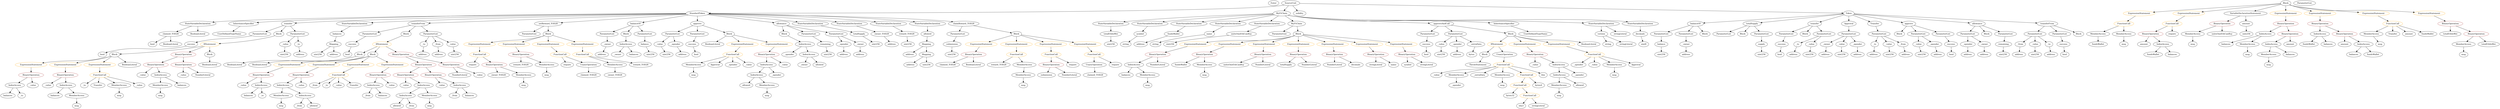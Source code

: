 strict digraph {
	graph [bb="0,0,14706,756"];
	node [label="\N"];
	Enter	[height=0.5,
		pos="7467.6,738",
		width=0.83628];
	Parameter__spender_3	[color=black,
		height=0.5,
		label=_spender,
		pos="4926.6,450",
		width=1.2521];
	ElementaryTypeName_address_17	[color=black,
		height=0.5,
		label=address,
		pos="4928.6,378",
		width=1.0996];
	Parameter__spender_3 -> ElementaryTypeName_address_17	[pos="e,4928.1,396.1 4927.1,431.7 4927.3,424.41 4927.5,415.73 4927.8,407.54"];
	VariableDeclaration__to	[color=black,
		height=0.5,
		label=_to,
		pos="10981,450",
		width=0.75];
	ElementaryTypeName_address_8	[color=black,
		height=0.5,
		label=address,
		pos="10979,378",
		width=1.0996];
	VariableDeclaration__to -> ElementaryTypeName_address_8	[pos="e,10979,396.1 10980,431.7 10980,424.41 10980,415.73 10979,407.54"];
	Parameter__value_5	[color=black,
		height=0.5,
		label=_value,
		pos="3839.6,450",
		width=0.96103];
	ElementaryTypeName_uint256_11	[color=black,
		height=0.5,
		label=uint256,
		pos="3873.6,378",
		width=1.0442];
	Parameter__value_5 -> ElementaryTypeName_uint256_11	[pos="e,3865.4,395.79 3847.8,432.05 3851.6,424.23 3856.2,414.75 3860.5,405.98"];
	ElementaryTypeName_uint256_4	[color=black,
		height=0.5,
		label=uint256,
		pos="11264,378",
		width=1.0442];
	IndexAccess_Unnamed_17	[color=black,
		height=0.5,
		label=IndexAccess,
		pos="13629,522",
		width=1.6402];
	Identifier_fundsWallet_2	[color=black,
		height=0.5,
		label=fundsWallet,
		pos="13575,450",
		width=1.5293];
	IndexAccess_Unnamed_17 -> Identifier_fundsWallet_2	[pos="e,13588,467.79 13616,504.05 13609,495.89 13602,485.91 13595,476.82"];
	Identifier_balances_9	[color=black,
		height=0.5,
		label=balances,
		pos="13691,450",
		width=1.1828];
	IndexAccess_Unnamed_17 -> Identifier_balances_9	[pos="e,13676,466.99 13643,504.41 13651,495.74 13660,484.97 13669,475.38"];
	ParameterList_Unnamed_5	[color=black,
		height=0.5,
		label=ParameterList,
		pos="10468,522",
		width=1.7095];
	Parameter_success	[color=black,
		height=0.5,
		label=success,
		pos="10425,450",
		width=1.1135];
	ParameterList_Unnamed_5 -> Parameter_success	[pos="e,10435,467.79 10457,504.05 10452,496.06 10446,486.33 10441,477.4"];
	ParameterList_Unnamed_6	[color=black,
		height=0.5,
		label=ParameterList,
		pos="11948,522",
		width=1.7095];
	Parameter__from	[color=black,
		height=0.5,
		label=_from,
		pos="11861,450",
		width=0.93331];
	ParameterList_Unnamed_6 -> Parameter__from	[pos="e,11879,465.48 11927,504.76 11916,495.21 11900,483.01 11887,472.64"];
	Parameter__value_1	[color=black,
		height=0.5,
		label=_value,
		pos="11948,450",
		width=0.96103];
	ParameterList_Unnamed_6 -> Parameter__value_1	[pos="e,11948,468.1 11948,503.7 11948,496.41 11948,487.73 11948,479.54"];
	Parameter__to_1	[color=black,
		height=0.5,
		label=_to,
		pos="12032,450",
		width=0.75];
	ParameterList_Unnamed_6 -> Parameter__to_1	[pos="e,12015,464.56 11967,504.76 11979,494.95 11994,482.34 12007,471.8"];
	Identifier__owner_1	[color=black,
		height=0.5,
		label=_owner,
		pos="4691.6,306",
		width=1.0719];
	IndexAccess_Unnamed_19	[color=black,
		height=0.5,
		label=IndexAccess,
		pos="13315,522",
		width=1.6402];
	Identifier_balances_11	[color=black,
		height=0.5,
		label=balances,
		pos="13073,450",
		width=1.1828];
	IndexAccess_Unnamed_19 -> Identifier_balances_11	[pos="e,13105,461.92 13271,509.44 13232,499.04 13175,483.13 13125,468 13122,467.17 13119,466.3 13116,465.41"];
	MemberAccess_Unnamed_16	[color=black,
		height=0.5,
		label=MemberAccess,
		pos="13203,450",
		width=1.9174];
	IndexAccess_Unnamed_19 -> MemberAccess_Unnamed_16	[pos="e,13228,467.14 13289,505.29 13274,495.79 13255,483.53 13238,473.06"];
	Identifier__spender_4	[color=black,
		height=0.5,
		label=_spender,
		pos="9286.6,306",
		width=1.2521];
	Identifier_unitsOneEthCanBuy	[color=black,
		height=0.5,
		label=unitsOneEthCanBuy,
		pos="7256.6,306",
		width=2.3887];
	IndexAccess_Unnamed_20	[color=black,
		height=0.5,
		label=IndexAccess,
		pos="13349,450",
		width=1.6402];
	MemberAccess_Unnamed_17	[color=black,
		height=0.5,
		label=MemberAccess,
		pos="13333,378",
		width=1.9174];
	IndexAccess_Unnamed_20 -> MemberAccess_Unnamed_17	[pos="e,13336,396.1 13345,431.7 13343,424.32 13341,415.52 13339,407.25"];
	Identifier_balances_12	[color=black,
		height=0.5,
		label=balances,
		pos="13463,378",
		width=1.1828];
	IndexAccess_Unnamed_20 -> Identifier_balances_12	[pos="e,13439,393.3 13374,433.46 13390,423.34 13412,410.02 13430,399.09"];
	ParameterList_Unnamed_20	[color=black,
		height=0.5,
		label=ParameterList,
		pos="3918.6,522",
		width=1.7095];
	ParameterList_Unnamed_20 -> Parameter__value_5	[pos="e,3856.6,466.04 3899.9,504.41 3889.5,495.22 3876.5,483.67 3865.2,473.66"];
	Parameter__spender_2	[color=black,
		height=0.5,
		label=_spender,
		pos="3937.6,450",
		width=1.2521];
	ParameterList_Unnamed_20 -> Parameter__spender_2	[pos="e,3932.9,468.1 3923.3,503.7 3925.3,496.24 3927.7,487.32 3930,478.97"];
	UnaryOperation_Unnamed_1	[color=black,
		height=0.5,
		label=UnaryOperation,
		pos="6426.6,306",
		width=1.9452];
	Identifier_claimed_TOD28_1	[color=black,
		height=0.5,
		label=claimed_TOD28,
		pos="6435.6,234",
		width=2.0145];
	UnaryOperation_Unnamed_1 -> Identifier_claimed_TOD28_1	[pos="e,6433.4,252.1 6428.8,287.7 6429.8,280.32 6430.9,271.52 6431.9,263.25"];
	BinaryOperation_Unnamed_16	[color=brown,
		height=0.5,
		label=BinaryOperation,
		pos="6176.6,306",
		width=1.9867];
	Identifier_submission	[color=black,
		height=0.5,
		label=submission,
		pos="6147.6,234",
		width=1.46];
	BinaryOperation_Unnamed_16 -> Identifier_submission	[pos="e,6154.7,252.1 6169.4,287.7 6166.3,280.15 6162.5,271.12 6159,262.68"];
	NumberLiteral_Unnamed_2	[color=black,
		height=0.5,
		label=NumberLiteral,
		pos="6281.6,234",
		width=1.765];
	BinaryOperation_Unnamed_16 -> NumberLiteral_Unnamed_2	[pos="e,6257.7,250.91 6200.9,288.76 6215.1,279.33 6233.1,267.32 6248.5,257.04"];
	BinaryOperation_Unnamed_28	[color=brown,
		height=0.5,
		label=BinaryOperation,
		pos="12636,522",
		width=1.9867];
	Identifier_amount	[color=black,
		height=0.5,
		label=amount,
		pos="12598,450",
		width=1.0581];
	BinaryOperation_Unnamed_28 -> Identifier_amount	[pos="e,12607,467.62 12626,503.7 12622,495.87 12617,486.44 12612,477.73"];
	IndexAccess_Unnamed_16	[color=black,
		height=0.5,
		label=IndexAccess,
		pos="12713,450",
		width=1.6402];
	BinaryOperation_Unnamed_28 -> IndexAccess_Unnamed_16	[pos="e,12694,467.47 12654,504.41 12663,495.69 12675,484.85 12686,475.21"];
	FunctionDefinition_balanceOf	[color=black,
		height=0.5,
		label=balanceOf,
		pos="9934.6,594",
		width=1.3491];
	ParameterList_Unnamed_3	[color=black,
		height=0.5,
		label=ParameterList,
		pos="9737.6,522",
		width=1.7095];
	FunctionDefinition_balanceOf -> ParameterList_Unnamed_3	[pos="e,9775.5,536.49 9900.3,580.81 9868.7,569.59 9821.5,552.84 9786.1,540.25"];
	ParameterList_Unnamed_2	[color=black,
		height=0.5,
		label=ParameterList,
		pos="9878.6,522",
		width=1.7095];
	FunctionDefinition_balanceOf -> ParameterList_Unnamed_2	[pos="e,9892.1,539.96 9921.3,576.41 9914.7,568.16 9906.6,558.01 9899.2,548.78"];
	Block_Unnamed_1	[color=black,
		height=0.5,
		label=Block,
		pos="9990.6,522",
		width=0.90558];
	FunctionDefinition_balanceOf -> Block_Unnamed_1	[pos="e,9977.8,538.99 9947.9,576.41 9954.6,567.92 9963.1,557.41 9970.6,547.96"];
	ExpressionStatement_Unnamed_17	[color=orange,
		height=0.5,
		label=ExpressionStatement,
		pos="7046.6,450",
		width=2.458];
	BinaryOperation_Unnamed_18	[color=brown,
		height=0.5,
		label=BinaryOperation,
		pos="6804.6,378",
		width=1.9867];
	ExpressionStatement_Unnamed_17 -> BinaryOperation_Unnamed_18	[pos="e,6850.4,392.25 6997,434.67 6957.6,423.27 6902.5,407.32 6861.3,395.42"];
	IndexAccess_Unnamed_10	[color=black,
		height=0.5,
		label=IndexAccess,
		pos="3632.6,450",
		width=1.6402];
	Identifier__owner	[color=black,
		height=0.5,
		label=_owner,
		pos="3583.6,378",
		width=1.0719];
	IndexAccess_Unnamed_10 -> Identifier__owner	[pos="e,3595,395.31 3620.7,432.05 3615,423.85 3608,413.83 3601.6,404.71"];
	Identifier_balances_6	[color=black,
		height=0.5,
		label=balances,
		pos="3682.6,378",
		width=1.1828];
	IndexAccess_Unnamed_10 -> Identifier_balances_6	[pos="e,3670.9,395.31 3644.7,432.05 3650.6,423.77 3657.9,413.62 3664.4,404.42"];
	MemberAccess_Unnamed_21	[color=black,
		height=0.5,
		label=MemberAccess,
		pos="9165.6,162",
		width=1.9174];
	Identifier_msg_18	[color=black,
		height=0.5,
		label=msg,
		pos="9165.6,90",
		width=0.75];
	MemberAccess_Unnamed_21 -> Identifier_msg_18	[pos="e,9165.6,108.1 9165.6,143.7 9165.6,136.41 9165.6,127.73 9165.6,119.54"];
	VariableDeclaration_fundsWallet	[color=black,
		height=0.5,
		label=fundsWallet,
		pos="6905.6,522",
		width=1.5293];
	ElementaryTypeName_address_22	[color=black,
		height=0.5,
		label=address,
		pos="6726.6,450",
		width=1.0996];
	VariableDeclaration_fundsWallet -> ElementaryTypeName_address_22	[pos="e,6756,462.49 6871.1,507.5 6841.2,495.81 6797.9,478.89 6766.5,466.62"];
	ElementaryTypeName_string_1	[color=black,
		height=0.5,
		label=string,
		pos="6637.6,450",
		width=0.864];
	StateVariableDeclaration_Unnamed	[color=black,
		height=0.5,
		label=StateVariableDeclaration,
		pos="1154.6,594",
		width=2.8184];
	VariableDeclaration_claimed_TOD28	[color=black,
		height=0.5,
		label=claimed_TOD28,
		pos="995.58,522",
		width=2.0145];
	StateVariableDeclaration_Unnamed -> VariableDeclaration_claimed_TOD28	[pos="e,1030.1,538.19 1117.7,576.76 1094.7,566.63 1064.9,553.52 1040.5,542.78"];
	BooleanLiteral_Unnamed_6	[color=black,
		height=0.5,
		label=BooleanLiteral,
		pos="1154.6,522",
		width=1.7788];
	StateVariableDeclaration_Unnamed -> BooleanLiteral_Unnamed_6	[pos="e,1154.6,540.1 1154.6,575.7 1154.6,568.41 1154.6,559.73 1154.6,551.54"];
	ElementaryTypeName_address_9	[color=black,
		height=0.5,
		label=address,
		pos="10692,378",
		width=1.0996];
	InheritanceSpecifier_Unnamed	[color=black,
		height=0.5,
		label=InheritanceSpecifier,
		pos="1476.6,594",
		width=2.3333];
	UserDefinedTypeName_Unnamed	[color=black,
		height=0.5,
		label=UserDefinedTypeName,
		pos="1336.6,522",
		width=2.7214];
	InheritanceSpecifier_Unnamed -> UserDefinedTypeName_Unnamed	[pos="e,1369,539.23 1444.5,576.94 1425.1,567.27 1400.3,554.84 1379.3,544.35"];
	ElementaryTypeName_bool_6	[color=black,
		height=0.5,
		label=bool,
		pos="885.58,450",
		width=0.76697];
	ElementaryTypeName_uint256_13	[color=black,
		height=0.5,
		label=uint256,
		pos="5312.6,450",
		width=1.0442];
	ElementaryTypeName_uint256_18	[color=black,
		height=0.5,
		label=uint256,
		pos="6902.6,450",
		width=1.0442];
	ElementaryTypeName_bool_7	[color=black,
		height=0.5,
		label=bool,
		pos="8371.6,378",
		width=0.76697];
	Parameter_balance	[color=black,
		height=0.5,
		label=balance,
		pos="9737.6,450",
		width=1.0719];
	ElementaryTypeName_uint256_1	[color=black,
		height=0.5,
		label=uint256,
		pos="9737.6,378",
		width=1.0442];
	Parameter_balance -> ElementaryTypeName_uint256_1	[pos="e,9737.6,396.1 9737.6,431.7 9737.6,424.41 9737.6,415.73 9737.6,407.54"];
	ElementaryTypeName_address_2	[color=black,
		height=0.5,
		label=address,
		pos="11853,378",
		width=1.0996];
	Parameter__from -> ElementaryTypeName_address_2	[pos="e,11855,396.1 11859,431.7 11858,424.41 11857,415.73 11856,407.54"];
	Identifier_balances_2	[color=black,
		height=0.5,
		label=balances,
		pos="42.581,90",
		width=1.1828];
	ExpressionStatement_Unnamed_16	[color=orange,
		height=0.5,
		label=ExpressionStatement,
		pos="5772.6,450",
		width=2.458];
	BinaryOperation_Unnamed_17	[color=brown,
		height=0.5,
		label=BinaryOperation,
		pos="5711.6,378",
		width=1.9867];
	ExpressionStatement_Unnamed_16 -> BinaryOperation_Unnamed_17	[pos="e,5726.2,395.79 5757.8,432.05 5750.5,423.71 5741.6,413.49 5733.6,404.25"];
	StateVariableDeclaration_Unnamed_11	[color=black,
		height=0.5,
		label=StateVariableDeclaration,
		pos="6544.6,594",
		width=2.8184];
	VariableDeclaration_totalEthInWei	[color=black,
		height=0.5,
		label=totalEthInWei,
		pos="6544.6,522",
		width=1.7095];
	StateVariableDeclaration_Unnamed_11 -> VariableDeclaration_totalEthInWei	[pos="e,6544.6,540.1 6544.6,575.7 6544.6,568.41 6544.6,559.73 6544.6,551.54"];
	VariableDeclaration_reward_TOD28	[color=black,
		height=0.5,
		label=reward_TOD28,
		pos="5305.6,522",
		width=1.9313];
	VariableDeclaration_reward_TOD28 -> ElementaryTypeName_uint256_13	[pos="e,5310.9,468.1 5307.3,503.7 5308,496.41 5308.9,487.73 5309.7,479.54"];
	Identifier__value_16	[color=black,
		height=0.5,
		label=_value,
		pos="8419.6,234",
		width=0.96103];
	Identifier__value_14	[color=black,
		height=0.5,
		label=_value,
		pos="9012.6,306",
		width=0.96103];
	Identifier_msg_4	[color=black,
		height=0.5,
		label=msg,
		pos="1560.6,18",
		width=0.75];
	IfStatement_Unnamed_2	[color=orange,
		height=0.5,
		label=IfStatement,
		pos="8790.6,450",
		width=1.4739];
	Block_Unnamed_20	[color=black,
		height=0.5,
		label=Block,
		pos="8721.6,378",
		width=0.90558];
	IfStatement_Unnamed_2 -> Block_Unnamed_20	[pos="e,8736.4,394.04 8774.2,432.41 8765.3,423.31 8754,411.9 8744.2,401.96"];
	UnaryOperation_Unnamed_2	[color=black,
		height=0.5,
		label=UnaryOperation,
		pos="8842.6,378",
		width=1.9452];
	IfStatement_Unnamed_2 -> UnaryOperation_Unnamed_2	[pos="e,8830.1,395.79 8803.2,432.05 8809.2,423.89 8816.6,413.91 8823.4,404.82"];
	FunctionDefinition_transfer_1	[color=black,
		height=0.5,
		label=transfer,
		pos="1682.6,594",
		width=1.0719];
	ParameterList_Unnamed_15	[color=black,
		height=0.5,
		label=ParameterList,
		pos="1514.6,522",
		width=1.7095];
	FunctionDefinition_transfer_1 -> ParameterList_Unnamed_15	[pos="e,1548.9,537.3 1654.5,581.28 1628.5,570.46 1589.4,554.19 1559.2,541.59"];
	Block_Unnamed_6	[color=black,
		height=0.5,
		label=Block,
		pos="1626.6,522",
		width=0.90558];
	FunctionDefinition_transfer_1 -> Block_Unnamed_6	[pos="e,1639.1,538.67 1669.6,576.76 1662.6,568.07 1653.9,557.19 1646.2,547.49"];
	ParameterList_Unnamed_14	[color=black,
		height=0.5,
		label=ParameterList,
		pos="1738.6,522",
		width=1.7095];
	FunctionDefinition_transfer_1 -> ParameterList_Unnamed_14	[pos="e,1725.3,539.63 1695.6,576.76 1702.3,568.4 1710.6,558.02 1718.1,548.61"];
	BinaryOperation_Unnamed_15	[color=brown,
		height=0.5,
		label=BinaryOperation,
		pos="3026.6,378",
		width=1.9867];
	Identifier_reward_TOD28_1	[color=black,
		height=0.5,
		label=reward_TOD28,
		pos="3026.6,306",
		width=1.9313];
	BinaryOperation_Unnamed_15 -> Identifier_reward_TOD28_1	[pos="e,3026.6,324.1 3026.6,359.7 3026.6,352.41 3026.6,343.73 3026.6,335.54"];
	MemberAccess_Unnamed_9	[color=black,
		height=0.5,
		label=MemberAccess,
		pos="3183.6,306",
		width=1.9174];
	BinaryOperation_Unnamed_15 -> MemberAccess_Unnamed_9	[pos="e,3149.9,322.04 3060.6,361.81 3083.8,351.5 3114.6,337.77 3139.5,326.64"];
	Identifier_amount_2	[color=black,
		height=0.5,
		label=amount,
		pos="13464,450",
		width=1.0581];
	ElementaryTypeName_address	[color=black,
		height=0.5,
		label=address,
		pos="9878.6,378",
		width=1.0996];
	ElementaryTypeName_address_10	[color=black,
		height=0.5,
		label=address,
		pos="10882,378",
		width=1.0996];
	IndexAccess_Unnamed_7	[color=black,
		height=0.5,
		label=IndexAccess,
		pos="2142.6,162",
		width=1.6402];
	Identifier__from_2	[color=black,
		height=0.5,
		label=_from,
		pos="2070.6,90",
		width=0.93331];
	IndexAccess_Unnamed_7 -> Identifier__from_2	[pos="e,2086,106.04 2125.5,144.41 2116.2,135.31 2104.4,123.9 2094.2,113.96"];
	Identifier_balances_5	[color=black,
		height=0.5,
		label=balances,
		pos="2164.6,90",
		width=1.1828];
	IndexAccess_Unnamed_7 -> Identifier_balances_5	[pos="e,2159.2,108.1 2148,143.7 2150.4,136.24 2153.2,127.32 2155.8,118.97"];
	MemberAccess_Unnamed_6	[color=black,
		height=0.5,
		label=MemberAccess,
		pos="4009.6,306",
		width=1.9174];
	Identifier_msg_6	[color=black,
		height=0.5,
		label=msg,
		pos="4009.6,234",
		width=0.75];
	MemberAccess_Unnamed_6 -> Identifier_msg_6	[pos="e,4009.6,252.1 4009.6,287.7 4009.6,280.41 4009.6,271.73 4009.6,263.54"];
	Identifier__to_1	[color=black,
		height=0.5,
		label=_to,
		pos="501.58,162",
		width=0.75];
	BinaryOperation_Unnamed_6	[color=brown,
		height=0.5,
		label=BinaryOperation,
		pos="2454.6,306",
		width=1.9867];
	BinaryOperation_Unnamed_8	[color=brown,
		height=0.5,
		label=BinaryOperation,
		pos="2341.6,234",
		width=1.9867];
	BinaryOperation_Unnamed_6 -> BinaryOperation_Unnamed_8	[pos="e,2367.8,251.23 2428.7,288.94 2413.4,279.49 2393.9,267.41 2377.2,257.08"];
	BinaryOperation_Unnamed_7	[color=brown,
		height=0.5,
		label=BinaryOperation,
		pos="2502.6,234",
		width=1.9867];
	BinaryOperation_Unnamed_6 -> BinaryOperation_Unnamed_7	[pos="e,2491.1,251.79 2466.2,288.05 2471.7,279.97 2478.5,270.12 2484.7,261.11"];
	BooleanLiteral_Unnamed_3	[color=black,
		height=0.5,
		label=BooleanLiteral,
		pos="1374.6,306",
		width=1.7788];
	Parameter__value_3	[color=black,
		height=0.5,
		label=_value,
		pos="1653.6,450",
		width=0.96103];
	ElementaryTypeName_uint256_8	[color=black,
		height=0.5,
		label=uint256,
		pos="1649.6,378",
		width=1.0442];
	Parameter__value_3 -> ElementaryTypeName_uint256_8	[pos="e,1650.6,396.1 1652.6,431.7 1652.2,424.41 1651.7,415.73 1651.2,407.54"];
	Identifier_msg_17	[color=black,
		height=0.5,
		label=msg,
		pos="12477,450",
		width=0.75];
	ExpressionStatement_Unnamed_23	[color=orange,
		height=0.5,
		label=ExpressionStatement,
		pos="7241.6,450",
		width=2.458];
	BinaryOperation_Unnamed_24	[color=brown,
		height=0.5,
		label=BinaryOperation,
		pos="7083.6,378",
		width=1.9867];
	ExpressionStatement_Unnamed_23 -> BinaryOperation_Unnamed_24	[pos="e,7117.9,394.22 7205.7,433.12 7182.8,422.96 7152.9,409.71 7128.4,398.86"];
	Identifier_totalSupply	[color=black,
		height=0.5,
		label=totalSupply,
		pos="7559.6,306",
		width=1.4739];
	StateVariableDeclaration_Unnamed_3	[color=black,
		height=0.5,
		label=StateVariableDeclaration,
		pos="2146.6,594",
		width=2.8184];
	VariableDeclaration_balances	[color=black,
		height=0.5,
		label=balances,
		pos="1997.6,522",
		width=1.1828];
	StateVariableDeclaration_Unnamed_3 -> VariableDeclaration_balances	[pos="e,2025,535.88 2112,576.76 2089.1,565.98 2058.9,551.81 2035.3,540.73"];
	Parameter_success_4	[color=black,
		height=0.5,
		label=success,
		pos="2161.6,450",
		width=1.1135];
	ElementaryTypeName_bool_4	[color=black,
		height=0.5,
		label=bool,
		pos="2066.6,378",
		width=0.76697];
	Parameter_success_4 -> ElementaryTypeName_bool_4	[pos="e,2084.5,392.17 2141.4,434.15 2127.5,423.85 2108.7,410.01 2093.4,398.78"];
	stringLiteral_Unnamed_2	[color=black,
		height=0.5,
		label=stringLiteral,
		pos="8079.6,306",
		width=1.5016];
	ThrowStatement_Unnamed	[color=black,
		height=0.5,
		label=ThrowStatement,
		pos="8674.6,306",
		width=2.0006];
	Block_Unnamed_20 -> ThrowStatement_Unnamed	[pos="e,8686.1,324.12 8710.7,360.76 8705.3,352.7 8698.6,342.74 8692.4,333.6"];
	IndexAccess_Unnamed_15	[color=black,
		height=0.5,
		label=IndexAccess,
		pos="6663.6,306",
		width=1.6402];
	Identifier_balances_7	[color=black,
		height=0.5,
		label=balances,
		pos="6611.6,234",
		width=1.1828];
	IndexAccess_Unnamed_15 -> Identifier_balances_7	[pos="e,6623.7,251.31 6651,288.05 6644.8,279.77 6637.3,269.62 6630.5,260.42"];
	MemberAccess_Unnamed_12	[color=black,
		height=0.5,
		label=MemberAccess,
		pos="6741.6,234",
		width=1.9174];
	IndexAccess_Unnamed_15 -> MemberAccess_Unnamed_12	[pos="e,6723,251.63 6681.7,288.76 6691.5,279.97 6703.8,268.93 6714.7,259.14"];
	MemberAccess_Unnamed_19	[color=black,
		height=0.5,
		label=MemberAccess,
		pos="12321,522",
		width=1.9174];
	Identifier_fundsWallet_5	[color=black,
		height=0.5,
		label=fundsWallet,
		pos="12321,450",
		width=1.5293];
	MemberAccess_Unnamed_19 -> Identifier_fundsWallet_5	[pos="e,12321,468.1 12321,503.7 12321,496.41 12321,487.73 12321,479.54"];
	Identifier_msg_11	[color=black,
		height=0.5,
		label=msg,
		pos="7083.6,234",
		width=0.75];
	ElementaryTypeName_bytes32	[color=black,
		height=0.5,
		label=bytes32,
		pos="8870.6,90",
		width=1.0996];
	MemberAccess_Unnamed_14	[color=black,
		height=0.5,
		label=MemberAccess,
		pos="14496,450",
		width=1.9174];
	Identifier_msg_12	[color=black,
		height=0.5,
		label=msg,
		pos="14496,378",
		width=0.75];
	MemberAccess_Unnamed_14 -> Identifier_msg_12	[pos="e,14496,396.1 14496,431.7 14496,424.41 14496,415.73 14496,407.54"];
	ExpressionStatement_Unnamed_29	[color=orange,
		height=0.5,
		label=ExpressionStatement,
		pos="12575,666",
		width=2.458];
	FunctionCall_Unnamed_11	[color=orange,
		height=0.5,
		label=FunctionCall,
		pos="12477,594",
		width=1.6125];
	ExpressionStatement_Unnamed_29 -> FunctionCall_Unnamed_11	[pos="e,12499,610.99 12551,648.41 12538,639.21 12522,627.64 12508,617.63"];
	ExpressionStatement_Unnamed_22	[color=orange,
		height=0.5,
		label=ExpressionStatement,
		pos="7436.6,450",
		width=2.458];
	BinaryOperation_Unnamed_23	[color=brown,
		height=0.5,
		label=BinaryOperation,
		pos="7424.6,378",
		width=1.9867];
	ExpressionStatement_Unnamed_22 -> BinaryOperation_Unnamed_23	[pos="e,7427.5,396.1 7433.6,431.7 7432.4,424.32 7430.8,415.52 7429.4,407.25"];
	Identifier_claimed_TOD28_2	[color=black,
		height=0.5,
		label=claimed_TOD28,
		pos="5553.6,306",
		width=2.0145];
	BinaryOperation_Unnamed_17 -> Identifier_claimed_TOD28_2	[pos="e,5588.1,322.28 5677.3,361.81 5654.2,351.57 5623.5,337.96 5598.4,326.86"];
	BooleanLiteral_Unnamed_7	[color=black,
		height=0.5,
		label=BooleanLiteral,
		pos="5708.6,306",
		width=1.7788];
	BinaryOperation_Unnamed_17 -> BooleanLiteral_Unnamed_7	[pos="e,5709.3,324.1 5710.8,359.7 5710.5,352.41 5710.2,343.73 5709.8,335.54"];
	Identifier__value_5	[color=black,
		height=0.5,
		label=_value,
		pos="2565.6,162",
		width=0.96103];
	Parameter_success_6	[color=black,
		height=0.5,
		label=success,
		pos="8363.6,450",
		width=1.1135];
	Parameter_success_6 -> ElementaryTypeName_bool_7	[pos="e,8369.6,396.1 8365.6,431.7 8366.4,424.41 8367.4,415.73 8368.3,407.54"];
	Identifier_Approval	[color=black,
		height=0.5,
		label=Approval,
		pos="4142.6,306",
		width=1.266];
	Identifier_totalEthInWei_1	[color=black,
		height=0.5,
		label=totalEthInWei,
		pos="14645,450",
		width=1.7095];
	Identifier__value_8	[color=black,
		height=0.5,
		label=_value,
		pos="1323.6,162",
		width=0.96103];
	ElementaryTypeName_address_4	[color=black,
		height=0.5,
		label=address,
		pos="11359,378",
		width=1.0996];
	Block_Unnamed_7	[color=black,
		height=0.5,
		label=Block,
		pos="673.58,378",
		width=0.90558];
	ExpressionStatement_Unnamed_1	[color=orange,
		height=0.5,
		label=ExpressionStatement,
		pos="198.58,306",
		width=2.458];
	Block_Unnamed_7 -> ExpressionStatement_Unnamed_1	[pos="e,262.8,318.76 649.26,365.58 643.86,363.43 638.11,361.41 632.58,360 487.06,322.86 445.32,344.85 296.58,324 289.23,322.97 281.58,\
321.81 273.94,320.58"];
	ExpressionStatement_Unnamed	[color=orange,
		height=0.5,
		label=ExpressionStatement,
		pos="393.58,306",
		width=2.458];
	Block_Unnamed_7 -> ExpressionStatement_Unnamed	[pos="e,459.31,318.37 648.69,365.87 643.43,363.74 637.87,361.67 632.58,360 579.3,343.19 517.71,329.67 470.41,320.49"];
	ExpressionStatement_Unnamed_2	[color=orange,
		height=0.5,
		label=ExpressionStatement,
		pos="588.58,306",
		width=2.458];
	Block_Unnamed_7 -> ExpressionStatement_Unnamed_2	[pos="e,609.16,323.95 655.97,362.5 645.01,353.47 630.65,341.64 618,331.23"];
	BooleanLiteral_Unnamed	[color=black,
		height=0.5,
		label=BooleanLiteral,
		pos="759.58,306",
		width=1.7788];
	Block_Unnamed_7 -> BooleanLiteral_Unnamed	[pos="e,739.37,323.45 691.4,362.5 702.75,353.26 717.72,341.07 730.74,330.47"];
	ElementaryTypeName_address_3	[color=black,
		height=0.5,
		label=address,
		pos="12043,378",
		width=1.0996];
	ElementaryTypeName_address_23	[color=black,
		height=0.5,
		label=address,
		pos="8552.6,378",
		width=1.0996];
	Identifier__from	[color=black,
		height=0.5,
		label=_from,
		pos="2651.6,90",
		width=0.93331];
	MemberAccess_Unnamed_18	[color=black,
		height=0.5,
		label=MemberAccess,
		pos="13947,522",
		width=1.9174];
	Identifier_msg_16	[color=black,
		height=0.5,
		label=msg,
		pos="14009,450",
		width=0.75];
	MemberAccess_Unnamed_18 -> Identifier_msg_16	[pos="e,13995,465.89 13962,504.05 13969,495.13 13979,484.06 13988,474.33"];
	FunctionCall_Unnamed_8	[color=orange,
		height=0.5,
		label=FunctionCall,
		pos="5978.6,378",
		width=1.6125];
	Identifier_reward_TOD28_2	[color=black,
		height=0.5,
		label=reward_TOD28,
		pos="5860.6,306",
		width=1.9313];
	FunctionCall_Unnamed_8 -> Identifier_reward_TOD28_2	[pos="e,5887.5,322.98 5952.4,361.46 5936.1,351.81 5915,339.27 5897.1,328.65"];
	MemberAccess_Unnamed_10	[color=black,
		height=0.5,
		label=MemberAccess,
		pos="6017.6,306",
		width=1.9174];
	FunctionCall_Unnamed_8 -> MemberAccess_Unnamed_10	[pos="e,6008,324.28 5988,360.05 5992.4,352.26 5997.6,342.82 6002.5,334.08"];
	Identifier_balances_10	[color=black,
		height=0.5,
		label=balances,
		pos="13847,378",
		width=1.1828];
	MemberAccess_Unnamed_15	[color=black,
		height=0.5,
		label=MemberAccess,
		pos="12885,522",
		width=1.9174];
	Identifier_msg_13	[color=black,
		height=0.5,
		label=msg,
		pos="12885,450",
		width=0.75];
	MemberAccess_Unnamed_15 -> Identifier_msg_13	[pos="e,12885,468.1 12885,503.7 12885,496.41 12885,487.73 12885,479.54"];
	Identifier_msg_19	[color=black,
		height=0.5,
		label=msg,
		pos="9506.6,234",
		width=0.75];
	Identifier_allowed_2	[color=black,
		height=0.5,
		label=allowed,
		pos="4337.6,162",
		width=1.0858];
	ExpressionStatement_Unnamed_25	[color=orange,
		height=0.5,
		label=ExpressionStatement,
		pos="12868,666",
		width=2.458];
	FunctionCall_Unnamed_9	[color=orange,
		height=0.5,
		label=FunctionCall,
		pos="12762,594",
		width=1.6125];
	ExpressionStatement_Unnamed_25 -> FunctionCall_Unnamed_9	[pos="e,12785,610.75 12842,648.41 12828,638.97 12810,627.03 12795,616.83"];
	FunctionCall_Unnamed_12	[color=orange,
		height=0.5,
		label=FunctionCall,
		pos="9384.6,378",
		width=1.6125];
	FunctionCall_Unnamed_12 -> Identifier__spender_4	[pos="e,9307.7,322.1 9362.3,361.12 9348.9,351.52 9331.6,339.16 9316.9,328.67"];
	Identifier__value_15	[color=black,
		height=0.5,
		label=_value,
		pos="9384.6,306",
		width=0.96103];
	FunctionCall_Unnamed_12 -> Identifier__value_15	[pos="e,9384.6,324.1 9384.6,359.7 9384.6,352.41 9384.6,343.73 9384.6,335.54"];
	MemberAccess_Unnamed_22	[color=black,
		height=0.5,
		label=MemberAccess,
		pos="9506.6,306",
		width=1.9174];
	FunctionCall_Unnamed_12 -> MemberAccess_Unnamed_22	[pos="e,9479,322.81 9411.4,361.64 9428.3,351.93 9450.4,339.23 9469.1,328.52"];
	Identifier_Approval_1	[color=black,
		height=0.5,
		label=Approval,
		pos="9639.6,306",
		width=1.266];
	FunctionCall_Unnamed_12 -> Identifier_Approval_1	[pos="e,9604.7,318.01 9428.4,365.93 9469,355.55 9531.1,339.36 9584.6,324 9587.6,323.12 9590.8,322.2 9594,321.25"];
	BooleanLiteral_Unnamed_4	[color=black,
		height=0.5,
		label=BooleanLiteral,
		pos="4162.6,450",
		width=1.7788];
	Identifier_msg_10	[color=black,
		height=0.5,
		label=msg,
		pos="6741.6,162",
		width=0.75];
	FunctionCall_Unnamed_10	[color=orange,
		height=0.5,
		label=FunctionCall,
		pos="14076,594",
		width=1.6125];
	FunctionCall_Unnamed_10 -> MemberAccess_Unnamed_18	[pos="e,13975,538.64 14048,577.81 14029,567.95 14005,554.96 13985,544.1"];
	Identifier_Transfer_2	[color=black,
		height=0.5,
		label=Transfer,
		pos="14076,522",
		width=1.1689];
	FunctionCall_Unnamed_10 -> Identifier_Transfer_2	[pos="e,14076,540.1 14076,575.7 14076,568.41 14076,559.73 14076,551.54"];
	Identifier_amount_3	[color=black,
		height=0.5,
		label=amount,
		pos="14174,522",
		width=1.0581];
	FunctionCall_Unnamed_10 -> Identifier_amount_3	[pos="e,14153,537.63 14098,577.12 14111,567.39 14129,554.82 14144,544.24"];
	Identifier_fundsWallet_4	[color=black,
		height=0.5,
		label=fundsWallet,
		pos="14285,522",
		width=1.5293];
	FunctionCall_Unnamed_10 -> Identifier_fundsWallet_4	[pos="e,14247,535.52 14114,580.16 14148,568.59 14199,551.54 14237,539.07"];
	Parameter_submission	[color=black,
		height=0.5,
		label=submission,
		pos="5590.6,450",
		width=1.46];
	ElementaryTypeName_uint256_14	[color=black,
		height=0.5,
		label=uint256,
		pos="5584.6,378",
		width=1.0442];
	Parameter_submission -> ElementaryTypeName_uint256_14	[pos="e,5586,396.1 5589.1,431.7 5588.5,424.41 5587.7,415.73 5587,407.54"];
	Identifier_Transfer	[color=black,
		height=0.5,
		label=Transfer,
		pos="588.58,162",
		width=1.1689];
	MemberAccess_Unnamed_23	[color=black,
		height=0.5,
		label=MemberAccess,
		pos="8541.6,234",
		width=1.9174];
	Identifier__spender_5	[color=black,
		height=0.5,
		label=_spender,
		pos="8541.6,162",
		width=1.2521];
	MemberAccess_Unnamed_23 -> Identifier__spender_5	[pos="e,8541.6,180.1 8541.6,215.7 8541.6,208.41 8541.6,199.73 8541.6,191.54"];
	BinaryOperation_Unnamed	[color=brown,
		height=0.5,
		label=BinaryOperation,
		pos="1074.6,378",
		width=1.9867];
	BinaryOperation_Unnamed_1	[color=brown,
		height=0.5,
		label=BinaryOperation,
		pos="913.58,306",
		width=1.9867];
	BinaryOperation_Unnamed -> BinaryOperation_Unnamed_1	[pos="e,948.34,322.11 1040,361.98 1016.2,351.64 984.4,337.79 958.61,326.58"];
	BinaryOperation_Unnamed_2	[color=brown,
		height=0.5,
		label=BinaryOperation,
		pos="1074.6,306",
		width=1.9867];
	BinaryOperation_Unnamed -> BinaryOperation_Unnamed_2	[pos="e,1074.6,324.1 1074.6,359.7 1074.6,352.41 1074.6,343.73 1074.6,335.54"];
	Parameter__owner_2	[color=black,
		height=0.5,
		label=_owner,
		pos="3516.6,450",
		width=1.0719];
	ElementaryTypeName_address_14	[color=black,
		height=0.5,
		label=address,
		pos="3487.6,378",
		width=1.0996];
	Parameter__owner_2 -> ElementaryTypeName_address_14	[pos="e,3494.5,395.79 3509.6,432.05 3506.4,424.32 3502.5,414.96 3498.9,406.27"];
	Identifier__to	[color=black,
		height=0.5,
		label=_to,
		pos="130.58,90",
		width=0.75];
	BooleanLiteral_Unnamed_2	[color=black,
		height=0.5,
		label=BooleanLiteral,
		pos="1520.6,306",
		width=1.7788];
	ElementaryTypeName_uint256_20	[color=black,
		height=0.5,
		label=uint256,
		pos="13200,522",
		width=1.0442];
	Block_Unnamed_11	[color=black,
		height=0.5,
		label=Block,
		pos="2144.6,378",
		width=0.90558];
	Block_Unnamed_11 -> BooleanLiteral_Unnamed_3	[pos="e,1420.3,318.93 2120.7,365.53 2115.2,363.33 2109.3,361.3 2103.6,360 1818.9,295.16 1736.6,365.27 1447.6,324 1442.3,323.25 1436.8,\
322.3 1431.4,321.24"];
	FunctionDefinition_transferFrom_1	[color=black,
		height=0.5,
		label=transferFrom,
		pos="2474.6,594",
		width=1.6402];
	ParameterList_Unnamed_17	[color=black,
		height=0.5,
		label=ParameterList,
		pos="2234.6,522",
		width=1.7095];
	FunctionDefinition_transferFrom_1 -> ParameterList_Unnamed_17	[pos="e,2277.2,535.44 2433.1,580.89 2392.9,569.19 2332,551.41 2288.2,538.65"];
	Block_Unnamed_9	[color=black,
		height=0.5,
		label=Block,
		pos="2403.6,522",
		width=0.90558];
	FunctionDefinition_transferFrom_1 -> Block_Unnamed_9	[pos="e,2418.8,538.04 2457.8,576.41 2448.5,567.31 2436.9,555.9 2426.9,545.96"];
	ParameterList_Unnamed_16	[color=black,
		height=0.5,
		label=ParameterList,
		pos="2544.6,522",
		width=1.7095];
	FunctionDefinition_transferFrom_1 -> ParameterList_Unnamed_16	[pos="e,2528.1,539.47 2491.2,576.41 2499.8,567.78 2510.5,557.06 2520.1,547.5"];
	Identifier_sha3	[color=black,
		height=0.5,
		label=sha3,
		pos="8936.6,18",
		width=0.76697];
	Identifier_require_4	[color=black,
		height=0.5,
		label=require,
		pos="12762,522",
		width=1.0026];
	ExpressionStatement_Unnamed_18	[color=orange,
		height=0.5,
		label=ExpressionStatement,
		pos="7631.6,450",
		width=2.458];
	BinaryOperation_Unnamed_19	[color=brown,
		height=0.5,
		label=BinaryOperation,
		pos="7631.6,378",
		width=1.9867];
	ExpressionStatement_Unnamed_18 -> BinaryOperation_Unnamed_19	[pos="e,7631.6,396.1 7631.6,431.7 7631.6,424.41 7631.6,415.73 7631.6,407.54"];
	MemberAccess_Unnamed_4	[color=black,
		height=0.5,
		label=MemberAccess,
		pos="1560.6,90",
		width=1.9174];
	MemberAccess_Unnamed_4 -> Identifier_msg_4	[pos="e,1560.6,36.104 1560.6,71.697 1560.6,64.407 1560.6,55.726 1560.6,47.536"];
	ParameterList_Unnamed_18	[color=black,
		height=0.5,
		label=ParameterList,
		pos="3518.6,522",
		width=1.7095];
	ParameterList_Unnamed_18 -> Parameter__owner_2	[pos="e,3517.1,468.1 3518.1,503.7 3517.9,496.41 3517.6,487.73 3517.4,479.54"];
	MemberAccess_Unnamed_20	[color=black,
		height=0.5,
		label=MemberAccess,
		pos="12477,522",
		width=1.9174];
	MemberAccess_Unnamed_20 -> Identifier_msg_17	[pos="e,12477,468.1 12477,503.7 12477,496.41 12477,487.73 12477,479.54"];
	BinaryOperation_Unnamed_18 -> IndexAccess_Unnamed_15	[pos="e,6693.3,321.77 6773.3,361.46 6752.7,351.24 6725.6,337.77 6703.4,326.78"];
	NumberLiteral_Unnamed_3	[color=black,
		height=0.5,
		label=NumberLiteral,
		pos="6804.6,306",
		width=1.765];
	BinaryOperation_Unnamed_18 -> NumberLiteral_Unnamed_3	[pos="e,6804.6,324.1 6804.6,359.7 6804.6,352.41 6804.6,343.73 6804.6,335.54"];
	ElementaryTypeName_string_2	[color=black,
		height=0.5,
		label=string,
		pos="9429.6,450",
		width=0.864];
	ExpressionStatement_Unnamed_10	[color=orange,
		height=0.5,
		label=ExpressionStatement,
		pos="2786.6,450",
		width=2.458];
	FunctionCall_Unnamed_4	[color=orange,
		height=0.5,
		label=FunctionCall,
		pos="2786.6,378",
		width=1.6125];
	ExpressionStatement_Unnamed_10 -> FunctionCall_Unnamed_4	[pos="e,2786.6,396.1 2786.6,431.7 2786.6,424.41 2786.6,415.73 2786.6,407.54"];
	Identifier__from_4	[color=black,
		height=0.5,
		label=_from,
		pos="1769.6,162",
		width=0.93331];
	ParameterList_Unnamed_29	[color=black,
		height=0.5,
		label=ParameterList,
		pos="8375.6,522",
		width=1.7095];
	ParameterList_Unnamed_29 -> Parameter_success_6	[pos="e,8366.5,468.1 8372.6,503.7 8371.4,496.32 8369.8,487.52 8368.4,479.25"];
	Block_Unnamed_14	[color=black,
		height=0.5,
		label=Block,
		pos="4608.6,522",
		width=0.90558];
	IndexAccess_Unnamed_13	[color=black,
		height=0.5,
		label=IndexAccess,
		pos="4694.6,450",
		width=1.6402];
	Block_Unnamed_14 -> IndexAccess_Unnamed_13	[pos="e,4674.7,467.2 4626.4,506.5 4637.8,497.19 4652.9,484.9 4666,474.25"];
	IndexAccess_Unnamed_6	[color=black,
		height=0.5,
		label=IndexAccess,
		pos="1435.6,162",
		width=1.6402];
	Identifier_balances_4	[color=black,
		height=0.5,
		label=balances,
		pos="1352.6,90",
		width=1.1828];
	IndexAccess_Unnamed_6 -> Identifier_balances_4	[pos="e,1371.2,106.67 1416.3,144.76 1405.5,135.62 1391.8,124.06 1379.9,114"];
	Identifier__to_2	[color=black,
		height=0.5,
		label=_to,
		pos="1440.6,90",
		width=0.75];
	IndexAccess_Unnamed_6 -> Identifier__to_2	[pos="e,1439.4,108.1 1436.8,143.7 1437.3,136.41 1438,127.73 1438.5,119.54"];
	ElementaryTypeName_address_21	[color=black,
		height=0.5,
		label=address,
		pos="5330.6,306",
		width=1.0996];
	ElementaryTypeName_bytes	[color=black,
		height=0.5,
		label=bytes,
		pos="8640.6,378",
		width=0.85014];
	FunctionDefinition_setReward_TOD28	[color=black,
		height=0.5,
		label=setReward_TOD28,
		pos="3176.6,594",
		width=2.3194];
	ParameterList_Unnamed_24	[color=black,
		height=0.5,
		label=ParameterList,
		pos="3064.6,522",
		width=1.7095];
	FunctionDefinition_setReward_TOD28 -> ParameterList_Unnamed_24	[pos="e,3089.9,538.83 3150.3,576.59 3135.1,567.06 3115.7,554.95 3099.2,544.65"];
	Block_Unnamed_15	[color=black,
		height=0.5,
		label=Block,
		pos="3176.6,522",
		width=0.90558];
	FunctionDefinition_setReward_TOD28 -> Block_Unnamed_15	[pos="e,3176.6,540.1 3176.6,575.7 3176.6,568.41 3176.6,559.73 3176.6,551.54"];
	ElementaryTypeName_uint256_19	[color=black,
		height=0.5,
		label=uint256,
		pos="6544.6,450",
		width=1.0442];
	VariableDeclaration_totalEthInWei -> ElementaryTypeName_uint256_19	[pos="e,6544.6,468.1 6544.6,503.7 6544.6,496.41 6544.6,487.73 6544.6,479.54"];
	IndexAccess_Unnamed_21	[color=black,
		height=0.5,
		label=IndexAccess,
		pos="9164.6,306",
		width=1.6402];
	IndexAccess_Unnamed_22	[color=black,
		height=0.5,
		label=IndexAccess,
		pos="9169.6,234",
		width=1.6402];
	IndexAccess_Unnamed_21 -> IndexAccess_Unnamed_22	[pos="e,9168.4,252.1 9165.8,287.7 9166.3,280.41 9167,271.73 9167.5,263.54"];
	Identifier__spender_3	[color=black,
		height=0.5,
		label=_spender,
		pos="9291.6,234",
		width=1.2521];
	IndexAccess_Unnamed_21 -> Identifier__spender_3	[pos="e,9265.8,249.21 9192.1,289.81 9210.8,279.54 9235.6,265.87 9255.7,254.75"];
	ExpressionStatement_Unnamed_15	[color=orange,
		height=0.5,
		label=ExpressionStatement,
		pos="5978.6,450",
		width=2.458];
	ExpressionStatement_Unnamed_15 -> FunctionCall_Unnamed_8	[pos="e,5978.6,396.1 5978.6,431.7 5978.6,424.41 5978.6,415.73 5978.6,407.54"];
	ExpressionStatement_Unnamed_3	[color=orange,
		height=0.5,
		label=ExpressionStatement,
		pos="1691.6,306",
		width=2.458];
	BinaryOperation_Unnamed_10	[color=brown,
		height=0.5,
		label=BinaryOperation,
		pos="1435.6,234",
		width=1.9867];
	ExpressionStatement_Unnamed_3 -> BinaryOperation_Unnamed_10	[pos="e,1482.7,247.88 1640.1,290.92 1597.7,279.33 1537.6,262.89 1493.5,250.84"];
	ExpressionStatement_Unnamed_5	[color=orange,
		height=0.5,
		label=ExpressionStatement,
		pos="1886.6,306",
		width=2.458];
	BinaryOperation_Unnamed_12	[color=brown,
		height=0.5,
		label=BinaryOperation,
		pos="1683.6,234",
		width=1.9867];
	ExpressionStatement_Unnamed_5 -> BinaryOperation_Unnamed_12	[pos="e,1724.6,249.16 1843,289.98 1811.4,279.07 1768.4,264.26 1735.1,252.76"];
	ExpressionStatement_Unnamed_6	[color=orange,
		height=0.5,
		label=ExpressionStatement,
		pos="2081.6,306",
		width=2.458];
	FunctionCall_Unnamed_1	[color=orange,
		height=0.5,
		label=FunctionCall,
		pos="1928.6,234",
		width=1.6125];
	ExpressionStatement_Unnamed_6 -> FunctionCall_Unnamed_1	[pos="e,1960.3,249.51 2046.9,289.12 2024.2,278.75 1994.5,265.16 1970.5,254.19"];
	MemberAccess_Unnamed_2	[color=black,
		height=0.5,
		label=MemberAccess,
		pos="717.58,162",
		width=1.9174];
	Identifier_msg_2	[color=black,
		height=0.5,
		label=msg,
		pos="717.58,90",
		width=0.75];
	MemberAccess_Unnamed_2 -> Identifier_msg_2	[pos="e,717.58,108.1 717.58,143.7 717.58,136.41 717.58,127.73 717.58,119.54"];
	ElementaryTypeName_uint256_9	[color=black,
		height=0.5,
		label=uint256,
		pos="2671.6,378",
		width=1.0442];
	ParameterList_Unnamed_17 -> Parameter_success_4	[pos="e,2177.8,466.51 2217.3,504.41 2207.9,495.44 2196.2,484.21 2186,474.37"];
	FunctionCall_Unnamed_6	[color=orange,
		height=0.5,
		label=FunctionCall,
		pos="6426.6,378",
		width=1.6125];
	FunctionCall_Unnamed_6 -> UnaryOperation_Unnamed_1	[pos="e,6426.6,324.1 6426.6,359.7 6426.6,352.41 6426.6,343.73 6426.6,335.54"];
	Identifier_require_2	[color=black,
		height=0.5,
		label=require,
		pos="6550.6,306",
		width=1.0026];
	FunctionCall_Unnamed_6 -> Identifier_require_2	[pos="e,6527.2,320.21 6453.8,361.64 6472.5,351.08 6497.4,337 6517.3,325.78"];
	ExpressionStatement_Unnamed_30	[color=orange,
		height=0.5,
		label=ExpressionStatement,
		pos="8950.6,450",
		width=2.458];
	BinaryOperation_Unnamed_33	[color=brown,
		height=0.5,
		label=BinaryOperation,
		pos="9012.6,378",
		width=1.9867];
	ExpressionStatement_Unnamed_30 -> BinaryOperation_Unnamed_33	[pos="e,8997.7,395.79 8965.6,432.05 8973,423.71 8982,413.49 8990.2,404.25"];
	Block_Unnamed_2	[color=black,
		height=0.5,
		label=Block,
		pos="10580,522",
		width=0.90558];
	VariableDeclarationStatement_Unnamed	[color=black,
		height=0.5,
		label=VariableDeclarationStatement,
		pos="13200,666",
		width=3.3174];
	BinaryOperation_Unnamed_27	[color=brown,
		height=0.5,
		label=BinaryOperation,
		pos="13058,594",
		width=1.9867];
	VariableDeclarationStatement_Unnamed -> BinaryOperation_Unnamed_27	[pos="e,13089,610.51 13166,648.41 13146,638.54 13120,625.95 13099,615.47"];
	VariableDeclaration_amount	[color=black,
		height=0.5,
		label=amount,
		pos="13200,594",
		width=1.0581];
	VariableDeclarationStatement_Unnamed -> VariableDeclaration_amount	[pos="e,13200,612.1 13200,647.7 13200,640.41 13200,631.73 13200,623.54"];
	IndexAccess_Unnamed_12	[color=black,
		height=0.5,
		label=IndexAccess,
		pos="4400.6,234",
		width=1.6402];
	IndexAccess_Unnamed_12 -> Identifier_allowed_2	[pos="e,4352,178.99 4385.7,216.41 4377.9,207.74 4368.2,196.97 4359.5,187.38"];
	MemberAccess_Unnamed_5	[color=black,
		height=0.5,
		label=MemberAccess,
		pos="4463.6,162",
		width=1.9174];
	IndexAccess_Unnamed_12 -> MemberAccess_Unnamed_5	[pos="e,4448.3,179.96 4415.5,216.41 4423,208.08 4432.3,197.8 4440.6,188.49"];
	FunctionCall_Unnamed_2	[color=orange,
		height=0.5,
		label=FunctionCall,
		pos="4251.6,378",
		width=1.6125];
	FunctionCall_Unnamed_2 -> MemberAccess_Unnamed_6	[pos="e,4054.4,319.97 4210.3,365.05 4170.3,353.49 4109.5,335.9 4065.3,323.11"];
	FunctionCall_Unnamed_2 -> Identifier_Approval	[pos="e,4165.8,321.94 4227.1,361.29 4211.8,351.45 4191.9,338.65 4175.2,327.96"];
	Identifier__spender_1	[color=black,
		height=0.5,
		label=_spender,
		pos="4251.6,306",
		width=1.2521];
	FunctionCall_Unnamed_2 -> Identifier__spender_1	[pos="e,4251.6,324.1 4251.6,359.7 4251.6,352.41 4251.6,343.73 4251.6,335.54"];
	Identifier__value_13	[color=black,
		height=0.5,
		label=_value,
		pos="4349.6,306",
		width=0.96103];
	FunctionCall_Unnamed_2 -> Identifier__value_13	[pos="e,4329.8,321.16 4273.8,361.12 4287.6,351.26 4305.5,338.47 4320.4,327.81"];
	BinaryOperation_Unnamed_27 -> MemberAccess_Unnamed_15	[pos="e,12921,537.7 13021,578.15 12995,567.59 12959,553.3 12931,541.91"];
	Identifier_unitsOneEthCanBuy_1	[color=black,
		height=0.5,
		label=unitsOneEthCanBuy,
		pos="13058,522",
		width=2.3887];
	BinaryOperation_Unnamed_27 -> Identifier_unitsOneEthCanBuy_1	[pos="e,13058,540.1 13058,575.7 13058,568.41 13058,559.73 13058,551.54"];
	Identifier_require_1	[color=black,
		height=0.5,
		label=require,
		pos="2741.6,306",
		width=1.0026];
	FunctionCall_Unnamed_4 -> Identifier_require_1	[pos="e,2752.1,323.31 2775.7,360.05 2770.4,351.85 2764,341.83 2758.1,332.71"];
	BinaryOperation_Unnamed_14	[color=brown,
		height=0.5,
		label=BinaryOperation,
		pos="2867.6,306",
		width=1.9867];
	FunctionCall_Unnamed_4 -> BinaryOperation_Unnamed_14	[pos="e,2848.3,323.63 2805.4,360.76 2815.5,351.97 2828.3,340.93 2839.6,331.14"];
	VariableDeclaration__value	[color=black,
		height=0.5,
		label=_value,
		pos="11066,450",
		width=0.96103];
	ElementaryTypeName_uint256_6	[color=black,
		height=0.5,
		label=uint256,
		pos="11074,378",
		width=1.0442];
	VariableDeclaration__value -> ElementaryTypeName_uint256_6	[pos="e,11072,396.1 11068,431.7 11068,424.41 11069,415.73 11070,407.54"];
	Identifier__value_1	[color=black,
		height=0.5,
		label=_value,
		pos="1073.6,234",
		width=0.96103];
	ElementaryTypeName_bool	[color=black,
		height=0.5,
		label=bool,
		pos="10417,378",
		width=0.76697];
	ParameterList_Unnamed_7	[color=black,
		height=0.5,
		label=ParameterList,
		pos="12089,522",
		width=1.7095];
	Parameter_success_1	[color=black,
		height=0.5,
		label=success,
		pos="12124,450",
		width=1.1135];
	ParameterList_Unnamed_7 -> Parameter_success_1	[pos="e,12115,467.62 12097,503.7 12101,495.87 12106,486.44 12110,477.73"];
	FunctionDefinition_totalSupply	[color=black,
		height=0.5,
		label=totalSupply,
		pos="10271,594",
		width=1.4739];
	ParameterList_Unnamed	[color=black,
		height=0.5,
		label=ParameterList,
		pos="10103,522",
		width=1.7095];
	FunctionDefinition_totalSupply -> ParameterList_Unnamed	[pos="e,10137,537.3 10238,579.5 10212,568.76 10176,553.6 10147,541.69"];
	Block_Unnamed	[color=black,
		height=0.5,
		label=Block,
		pos="10215,522",
		width=0.90558];
	FunctionDefinition_totalSupply -> Block_Unnamed	[pos="e,10227,538.99 10257,576.41 10251,567.92 10242,557.41 10235,547.96"];
	ParameterList_Unnamed_1	[color=black,
		height=0.5,
		label=ParameterList,
		pos="10327,522",
		width=1.7095];
	FunctionDefinition_totalSupply -> ParameterList_Unnamed_1	[pos="e,10313,539.96 10284,576.41 10290,568.16 10299,558.01 10306,548.78"];
	ElementaryTypeName_uint256_16	[color=black,
		height=0.5,
		label=uint256,
		pos="5425.6,306",
		width=1.0442];
	ParameterList_Unnamed_25	[color=black,
		height=0.5,
		label=ParameterList,
		pos="5625.6,522",
		width=1.7095];
	ParameterList_Unnamed_25 -> Parameter_submission	[pos="e,5599.1,468.1 5616.9,503.7 5613.1,496.07 5608.5,486.92 5604.3,478.4"];
	ParameterList_Unnamed_3 -> Parameter_balance	[pos="e,9737.6,468.1 9737.6,503.7 9737.6,496.41 9737.6,487.73 9737.6,479.54"];
	ElementaryTypeName_uint256_10	[color=black,
		height=0.5,
		label=uint256,
		pos="3780.6,378",
		width=1.0442];
	Identifier__extraData	[color=black,
		height=0.5,
		label=_extraData,
		pos="8679.6,234",
		width=1.4046];
	Identifier_require	[color=black,
		height=0.5,
		label=require,
		pos="3306.6,306",
		width=1.0026];
	ElementaryTypeName_bool_2	[color=black,
		height=0.5,
		label=bool,
		pos="11444,378",
		width=0.76697];
	StateVariableDeclaration_Unnamed_8	[color=black,
		height=0.5,
		label=StateVariableDeclaration,
		pos="6765.6,594",
		width=2.8184];
	VariableDeclaration_symbol	[color=black,
		height=0.5,
		label=symbol,
		pos="6713.6,522",
		width=1.0581];
	StateVariableDeclaration_Unnamed_8 -> VariableDeclaration_symbol	[pos="e,6725.6,539.14 6752.7,575.7 6746.6,567.4 6739.1,557.31 6732.3,548.19"];
	ElementaryTypeName_address_6	[color=black,
		height=0.5,
		label=address,
		pos="11546,378",
		width=1.0996];
	Identifier__spender_2	[color=black,
		height=0.5,
		label=_spender,
		pos="4596.6,378",
		width=1.2521];
	ElementaryTypeName_address_11	[color=black,
		height=0.5,
		label=address,
		pos="1744.6,378",
		width=1.0996];
	FunctionDefinition_balanceOf_1	[color=black,
		height=0.5,
		label=balanceOf,
		pos="3690.6,594",
		width=1.3491];
	FunctionDefinition_balanceOf_1 -> ParameterList_Unnamed_18	[pos="e,3553.6,537.26 3658.6,580 3632.1,569.19 3593.9,553.67 3564.2,541.55"];
	Block_Unnamed_12	[color=black,
		height=0.5,
		label=Block,
		pos="3633.6,522",
		width=0.90558];
	FunctionDefinition_balanceOf_1 -> Block_Unnamed_12	[pos="e,3646.6,538.99 3677.1,576.41 3670.1,567.83 3661.4,557.19 3653.7,547.67"];
	ParameterList_Unnamed_19	[color=black,
		height=0.5,
		label=ParameterList,
		pos="3746.6,522",
		width=1.7095];
	FunctionDefinition_balanceOf_1 -> ParameterList_Unnamed_19	[pos="e,3733,539.96 3703.9,576.41 3710.5,568.16 3718.6,558.01 3726,548.78"];
	ElementaryTypeName_uint256_3	[color=black,
		height=0.5,
		label=uint256,
		pos="11948,378",
		width=1.0442];
	Parameter__value_1 -> ElementaryTypeName_uint256_3	[pos="e,11948,396.1 11948,431.7 11948,424.41 11948,415.73 11948,407.54"];
	Identifier_owner_TOD28_1	[color=black,
		height=0.5,
		label=owner_TOD28,
		pos="3587.6,234",
		width=1.862];
	FunctionCall_Unnamed_7	[color=orange,
		height=0.5,
		label=FunctionCall,
		pos="6176.6,378",
		width=1.6125];
	FunctionCall_Unnamed_7 -> BinaryOperation_Unnamed_16	[pos="e,6176.6,324.1 6176.6,359.7 6176.6,352.41 6176.6,343.73 6176.6,335.54"];
	Identifier_require_3	[color=black,
		height=0.5,
		label=require,
		pos="6302.6,306",
		width=1.0026];
	FunctionCall_Unnamed_7 -> Identifier_require_3	[pos="e,6279.1,320.04 6203.9,361.81 6223.1,351.15 6248.9,336.83 6269.3,325.5"];
	ParameterList_Unnamed_26	[color=black,
		height=0.5,
		label=ParameterList,
		pos="7519.6,522",
		width=1.7095];
	stringLiteral_Unnamed	[color=black,
		height=0.5,
		label=stringLiteral,
		pos="9532.6,450",
		width=1.5016];
	Block_Unnamed_10	[color=black,
		height=0.5,
		label=Block,
		pos="2227.6,378",
		width=0.90558];
	Block_Unnamed_10 -> BooleanLiteral_Unnamed_2	[pos="e,1566.5,318.8 2203.7,365.56 2198.2,363.35 2192.3,361.32 2186.6,360 1929.7,300.7 1855.5,361.64 1594.6,324 1589,323.2 1583.3,322.19 \
1577.5,321.07"];
	Block_Unnamed_10 -> ExpressionStatement_Unnamed_3	[pos="e,1755.5,318.86 2203.3,365.51 2197.9,363.36 2192.1,361.37 2186.6,360 2014.6,317.59 1965.2,347.16 1789.6,324 1782.2,323.02 1774.4,\
321.89 1766.7,320.68"];
	Block_Unnamed_10 -> ExpressionStatement_Unnamed_5	[pos="e,1952.3,318.43 2203.2,365.86 2197.8,363.69 2192.1,361.6 2186.6,360 2181.2,358.43 2050.6,335.56 1963.5,320.38"];
	Block_Unnamed_10 -> ExpressionStatement_Unnamed_6	[pos="e,2115,323.03 2203.5,365.44 2182.3,355.27 2150.9,340.21 2125.2,327.93"];
	ExpressionStatement_Unnamed_4	[color=orange,
		height=0.5,
		label=ExpressionStatement,
		pos="2276.6,306",
		width=2.458];
	Block_Unnamed_10 -> ExpressionStatement_Unnamed_4	[pos="e,2264.6,324.12 2238.9,360.76 2244.7,352.61 2251.7,342.53 2258.2,333.31"];
	Parameter__value_6	[color=black,
		height=0.5,
		label=_value,
		pos="8456.6,450",
		width=0.96103];
	ElementaryTypeName_uint256_21	[color=black,
		height=0.5,
		label=uint256,
		pos="8456.6,378",
		width=1.0442];
	Parameter__value_6 -> ElementaryTypeName_uint256_21	[pos="e,8456.6,396.1 8456.6,431.7 8456.6,424.41 8456.6,415.73 8456.6,407.54"];
	FunctionDefinition_transfer	[color=black,
		height=0.5,
		label=transfer,
		pos="10636,594",
		width=1.0719];
	FunctionDefinition_transfer -> ParameterList_Unnamed_5	[pos="e,10502,537.3 10607,581.28 10581,570.46 10542,554.19 10512,541.59"];
	FunctionDefinition_transfer -> Block_Unnamed_2	[pos="e,10592,538.67 10623,576.76 10616,568.07 10607,557.19 10599,547.49"];
	ParameterList_Unnamed_4	[color=black,
		height=0.5,
		label=ParameterList,
		pos="10692,522",
		width=1.7095];
	FunctionDefinition_transfer -> ParameterList_Unnamed_4	[pos="e,10678,539.63 10649,576.76 10655,568.4 10664,558.02 10671,548.61"];
	Parameter_balance_1	[color=black,
		height=0.5,
		label=balance,
		pos="3748.6,450",
		width=1.0719];
	Parameter_balance_1 -> ElementaryTypeName_uint256_10	[pos="e,3772.9,395.79 3756.3,432.05 3759.9,424.23 3764.2,414.75 3768.2,405.98"];
	StateVariableDeclaration_Unnamed_12	[color=black,
		height=0.5,
		label=StateVariableDeclaration,
		pos="6986.6,594",
		width=2.8184];
	StateVariableDeclaration_Unnamed_12 -> VariableDeclaration_fundsWallet	[pos="e,6924.5,539.31 6967,576.05 6956.8,567.24 6944.1,556.33 6933,546.69"];
	BinaryOperation_Unnamed_19 -> Identifier_totalSupply	[pos="e,7576.4,323.31 7614.2,360.05 7605.3,351.42 7594.3,340.76 7584.5,331.27"];
	NumberLiteral_Unnamed_4	[color=black,
		height=0.5,
		label=NumberLiteral,
		pos="7694.6,306",
		width=1.765];
	BinaryOperation_Unnamed_19 -> NumberLiteral_Unnamed_4	[pos="e,7679.5,323.79 7646.8,360.05 7654.3,351.71 7663.5,341.49 7671.9,332.25"];
	Parameter__to	[color=black,
		height=0.5,
		label=_to,
		pos="10520,450",
		width=0.75];
	ElementaryTypeName_address_1	[color=black,
		height=0.5,
		label=address,
		pos="10502,378",
		width=1.0996];
	Parameter__to -> ElementaryTypeName_address_1	[pos="e,10506,396.28 10515,432.05 10513,424.6 10511,415.64 10509,407.22"];
	ExpressionStatement_Unnamed_12	[color=orange,
		height=0.5,
		label=ExpressionStatement,
		pos="2981.6,450",
		width=2.458];
	ExpressionStatement_Unnamed_12 -> BinaryOperation_Unnamed_15	[pos="e,3015.6,396.1 2992.7,431.7 2997.8,423.81 3003.9,414.3 3009.5,405.55"];
	EventDefinition_Approval	[color=black,
		height=0.5,
		label=Approval,
		pos="10833,594",
		width=1.266];
	ParameterList_Unnamed_13	[color=black,
		height=0.5,
		label=ParameterList,
		pos="10833,522",
		width=1.7095];
	EventDefinition_Approval -> ParameterList_Unnamed_13	[pos="e,10833,540.1 10833,575.7 10833,568.41 10833,559.73 10833,551.54"];
	Identifier_fundsWallet	[color=black,
		height=0.5,
		label=fundsWallet,
		pos="6941.6,306",
		width=1.5293];
	BinaryOperation_Unnamed_24 -> Identifier_fundsWallet	[pos="e,6971.1,321.54 7052.1,361.46 7031.2,351.17 7003.6,337.59 6981.3,326.56"];
	MemberAccess_Unnamed_13	[color=black,
		height=0.5,
		label=MemberAccess,
		pos="7083.6,306",
		width=1.9174];
	BinaryOperation_Unnamed_24 -> MemberAccess_Unnamed_13	[pos="e,7083.6,324.1 7083.6,359.7 7083.6,352.41 7083.6,343.73 7083.6,335.54"];
	Block_Unnamed_4	[color=black,
		height=0.5,
		label=Block,
		pos="11133,522",
		width=0.90558];
	Identifier_allowed	[color=black,
		height=0.5,
		label=allowed,
		pos="2300.6,18",
		width=1.0858];
	IndexAccess_Unnamed_2	[color=black,
		height=0.5,
		label=IndexAccess,
		pos="86.581,162",
		width=1.6402];
	IndexAccess_Unnamed_2 -> Identifier_balances_2	[pos="e,53.134,107.79 75.93,144.05 70.904,136.06 64.789,126.33 59.175,117.4"];
	IndexAccess_Unnamed_2 -> Identifier__to	[pos="e,120.63,106.83 97.232,144.05 102.46,135.73 108.87,125.54 114.67,116.32"];
	Identifier_msg_15	[color=black,
		height=0.5,
		label=msg,
		pos="13333,306",
		width=0.75];
	MemberAccess_Unnamed_17 -> Identifier_msg_15	[pos="e,13333,324.1 13333,359.7 13333,352.41 13333,343.73 13333,335.54"];
	Parameter_success_2	[color=black,
		height=0.5,
		label=success,
		pos="11443,450",
		width=1.1135];
	Parameter_success_2 -> ElementaryTypeName_bool_2	[pos="e,11443,396.1 11443,431.7 11443,424.41 11443,415.73 11443,407.54"];
	VariableDeclaration__owner	[color=black,
		height=0.5,
		label=_owner,
		pos="10694,450",
		width=1.0719];
	VariableDeclaration__owner -> ElementaryTypeName_address_9	[pos="e,10692,396.1 10693,431.7 10693,424.41 10693,415.73 10692,407.54"];
	IndexAccess_Unnamed_8	[color=black,
		height=0.5,
		label=IndexAccess,
		pos="1571.6,162",
		width=1.6402];
	IndexAccess_Unnamed_8 -> MemberAccess_Unnamed_4	[pos="e,1563.3,108.1 1568.9,143.7 1567.7,136.32 1566.3,127.52 1565,119.25"];
	IndexAccess_Unnamed_9	[color=black,
		height=0.5,
		label=IndexAccess,
		pos="1706.6,90",
		width=1.6402];
	IndexAccess_Unnamed_8 -> IndexAccess_Unnamed_9	[pos="e,1677.7,105.99 1600.5,145.98 1620.1,135.83 1646.2,122.31 1667.6,111.22"];
	MemberAccess_Unnamed_24	[color=black,
		height=0.5,
		label=MemberAccess,
		pos="8817.6,234",
		width=1.9174];
	Identifier_msg_20	[color=black,
		height=0.5,
		label=msg,
		pos="8817.6,162",
		width=0.75];
	MemberAccess_Unnamed_24 -> Identifier_msg_20	[pos="e,8817.6,180.1 8817.6,215.7 8817.6,208.41 8817.6,199.73 8817.6,191.54"];
	VariableDeclaration_version	[color=black,
		height=0.5,
		label=version,
		pos="9389.6,522",
		width=1.0442];
	VariableDeclaration_version -> ElementaryTypeName_string_2	[pos="e,9420.2,467.47 9399.1,504.41 9403.7,496.3 9409.4,486.35 9414.6,477.25"];
	VariableDeclaration_version -> stringLiteral_Unnamed	[pos="e,9503,465.46 9415.1,508.49 9436.7,497.92 9468,482.62 9492.8,470.46"];
	Mapping_Unnamed	[color=black,
		height=0.5,
		label=Mapping,
		pos="1981.6,450",
		width=1.2105];
	ElementaryTypeName_uint256_15	[color=black,
		height=0.5,
		label=uint256,
		pos="1886.6,378",
		width=1.0442];
	Mapping_Unnamed -> ElementaryTypeName_uint256_15	[pos="e,1906.5,393.68 1961,433.81 1947.7,424.05 1930.3,411.22 1915.7,400.42"];
	ElementaryTypeName_address_19	[color=black,
		height=0.5,
		label=address,
		pos="1981.6,378",
		width=1.0996];
	Mapping_Unnamed -> ElementaryTypeName_address_19	[pos="e,1981.6,396.1 1981.6,431.7 1981.6,424.41 1981.6,415.73 1981.6,407.54"];
	BinaryOperation_Unnamed_31	[color=brown,
		height=0.5,
		label=BinaryOperation,
		pos="13431,594",
		width=1.9867];
	BinaryOperation_Unnamed_31 -> IndexAccess_Unnamed_19	[pos="e,13340,538.5 13404,576.94 13388,567.29 13367,554.89 13350,544.41"];
	BinaryOperation_Unnamed_32	[color=brown,
		height=0.5,
		label=BinaryOperation,
		pos="13464,522",
		width=1.9867];
	BinaryOperation_Unnamed_31 -> BinaryOperation_Unnamed_32	[pos="e,13456,540.1 13439,575.7 13442,568.07 13447,558.92 13451,550.4"];
	FunctionDefinition_approve_1	[color=black,
		height=0.5,
		label=approve,
		pos="4059.6,594",
		width=1.1412];
	FunctionDefinition_approve_1 -> ParameterList_Unnamed_20	[pos="e,3948.9,538.05 4033.1,579.83 4012.2,569.48 3982.8,554.89 3959,543.09"];
	ParameterList_Unnamed_21	[color=black,
		height=0.5,
		label=ParameterList,
		pos="4059.6,522",
		width=1.7095];
	FunctionDefinition_approve_1 -> ParameterList_Unnamed_21	[pos="e,4059.6,540.1 4059.6,575.7 4059.6,568.41 4059.6,559.73 4059.6,551.54"];
	Block_Unnamed_13	[color=black,
		height=0.5,
		label=Block,
		pos="4242.6,522",
		width=0.90558];
	FunctionDefinition_approve_1 -> Block_Unnamed_13	[pos="e,4216.2,533.1 4089.8,581.44 4121.6,569.28 4171.6,550.14 4205.7,537.1"];
	Identifier__value_9	[color=black,
		height=0.5,
		label=_value,
		pos="2254.6,162",
		width=0.96103];
	IndexAccess_Unnamed_22 -> MemberAccess_Unnamed_21	[pos="e,9166.6,180.1 9168.6,215.7 9168.2,208.41 9167.7,199.73 9167.2,191.54"];
	Identifier_allowed_4	[color=black,
		height=0.5,
		label=allowed,
		pos="9291.6,162",
		width=1.0858];
	IndexAccess_Unnamed_22 -> Identifier_allowed_4	[pos="e,9267.8,176.67 9196.4,217.64 9214.4,207.27 9238.4,193.5 9257.8,182.37"];
	Identifier_owner_TOD28	[color=black,
		height=0.5,
		label=owner_TOD28,
		pos="2891.6,234",
		width=1.862];
	BinaryOperation_Unnamed_30	[color=brown,
		height=0.5,
		label=BinaryOperation,
		pos="13788,522",
		width=1.9867];
	Identifier_amount_1	[color=black,
		height=0.5,
		label=amount,
		pos="13790,450",
		width=1.0581];
	BinaryOperation_Unnamed_30 -> Identifier_amount_1	[pos="e,13789,468.1 13788,503.7 13788,496.41 13789,487.73 13789,479.54"];
	IndexAccess_Unnamed_18	[color=black,
		height=0.5,
		label=IndexAccess,
		pos="13905,450",
		width=1.6402];
	BinaryOperation_Unnamed_30 -> IndexAccess_Unnamed_18	[pos="e,13879,466.5 13814,504.94 13831,495.29 13851,482.89 13869,472.41"];
	ParameterList_Unnamed_12	[color=black,
		height=0.5,
		label=ParameterList,
		pos="11009,522",
		width=1.7095];
	ParameterList_Unnamed_12 -> VariableDeclaration__to	[pos="e,10987,467.62 11002,503.7 10999,496.04 10995,486.85 10992,478.3"];
	ParameterList_Unnamed_12 -> VariableDeclaration__value	[pos="e,11053,466.83 11022,504.05 11029,495.56 11038,485.11 11045,475.73"];
	VariableDeclaration__from	[color=black,
		height=0.5,
		label=_from,
		pos="11154,450",
		width=0.93331];
	ParameterList_Unnamed_12 -> VariableDeclaration__from	[pos="e,11129,462.81 11039,506.15 11063,494.9 11095,479.42 11119,467.73"];
	Parameter_success_5	[color=black,
		height=0.5,
		label=success,
		pos="4040.6,450",
		width=1.1135];
	ParameterList_Unnamed_21 -> Parameter_success_5	[pos="e,4045.2,468.1 4054.9,503.7 4052.9,496.24 4050.4,487.32 4048.2,478.97"];
	Parameter_success_3	[color=black,
		height=0.5,
		label=success,
		pos="1117.6,450",
		width=1.1135];
	ElementaryTypeName_bool_3	[color=black,
		height=0.5,
		label=bool,
		pos="595.58,378",
		width=0.76697];
	Parameter_success_3 -> ElementaryTypeName_bool_3	[pos="e,616.42,390.38 1088.1,437.44 1081.8,435.32 1075,433.36 1068.6,432 877.9,391.74 819.83,446.42 631.58,396 630,395.58 628.39,395.08 \
626.79,394.54"];
	BooleanLiteral_Unnamed_5	[color=black,
		height=0.5,
		label=BooleanLiteral,
		pos="995.58,450",
		width=1.7788];
	ParameterList_Unnamed_27	[color=black,
		height=0.5,
		label=ParameterList,
		pos="13543,738",
		width=1.7095];
	IndexAccess_Unnamed_5	[color=black,
		height=0.5,
		label=IndexAccess,
		pos="2358.6,90",
		width=1.6402];
	IndexAccess_Unnamed_5 -> Identifier_allowed	[pos="e,2314.1,35.307 2344.5,72.055 2337.6,63.679 2329.1,53.404 2321.4,44.134"];
	Identifier__from_1	[color=black,
		height=0.5,
		label=_from,
		pos="2391.6,18",
		width=0.93331];
	IndexAccess_Unnamed_5 -> Identifier__from_1	[pos="e,2383.7,35.622 2366.7,71.697 2370.4,63.954 2374.8,54.642 2378.8,46.015"];
	ElementaryTypeName_uint256	[color=black,
		height=0.5,
		label=uint256,
		pos="10327,378",
		width=1.0442];
	Identifier_totalEthInWei	[color=black,
		height=0.5,
		label=totalEthInWei,
		pos="14420,522",
		width=1.7095];
	Identifier_name	[color=black,
		height=0.5,
		label=name,
		pos="8181.6,306",
		width=0.83628];
	FunctionDefinition_allowance_1	[color=black,
		height=0.5,
		label=allowance,
		pos="4602.6,594",
		width=1.3076];
	FunctionDefinition_allowance_1 -> Block_Unnamed_14	[pos="e,4607.1,540.1 4604.1,575.7 4604.7,568.41 4605.4,559.73 4606.1,551.54"];
	ParameterList_Unnamed_23	[color=black,
		height=0.5,
		label=ParameterList,
		pos="4732.6,522",
		width=1.7095];
	FunctionDefinition_allowance_1 -> ParameterList_Unnamed_23	[pos="e,4704.1,538.36 4628.9,578.83 4647.6,568.74 4673.1,555.01 4694.1,543.69"];
	ParameterList_Unnamed_22	[color=black,
		height=0.5,
		label=ParameterList,
		pos="4879.6,522",
		width=1.7095];
	FunctionDefinition_allowance_1 -> ParameterList_Unnamed_22	[pos="e,4831.8,533.74 4638.4,582.01 4645.4,579.94 4652.7,577.85 4659.6,576 4713.8,561.38 4776.2,546.55 4820.6,536.31"];
	Block_Unnamed_16	[color=black,
		height=0.5,
		label=Block,
		pos="5978.6,522",
		width=0.90558];
	Block_Unnamed_16 -> ExpressionStatement_Unnamed_16	[pos="e,5816.6,465.97 5951.2,511.7 5919.7,501.01 5867.3,483.17 5827.3,469.59"];
	Block_Unnamed_16 -> ExpressionStatement_Unnamed_15	[pos="e,5978.6,468.1 5978.6,503.7 5978.6,496.41 5978.6,487.73 5978.6,479.54"];
	ExpressionStatement_Unnamed_14	[color=orange,
		height=0.5,
		label=ExpressionStatement,
		pos="6175.6,450",
		width=2.458];
	Block_Unnamed_16 -> ExpressionStatement_Unnamed_14	[pos="e,6133.1,466.11 6005.6,511.41 6035.5,500.78 6084.5,483.36 6122.3,469.95"];
	ExpressionStatement_Unnamed_13	[color=orange,
		height=0.5,
		label=ExpressionStatement,
		pos="6389.6,450",
		width=2.458];
	Block_Unnamed_16 -> ExpressionStatement_Unnamed_13	[pos="e,6323.4,462.28 6009.5,515.74 6073.2,504.89 6220.8,479.74 6312.2,464.18"];
	Identifier__spender	[color=black,
		height=0.5,
		label=_spender,
		pos="4522.6,234",
		width=1.2521];
	BinaryOperation_Unnamed_23 -> Identifier_unitsOneEthCanBuy	[pos="e,7294,322.6 7388.5,361.98 7363.9,351.73 7331.1,338.05 7304.3,326.89"];
	NumberLiteral_Unnamed_6	[color=black,
		height=0.5,
		label=NumberLiteral,
		pos="7424.6,306",
		width=1.765];
	BinaryOperation_Unnamed_23 -> NumberLiteral_Unnamed_6	[pos="e,7424.6,324.1 7424.6,359.7 7424.6,352.41 7424.6,343.73 7424.6,335.54"];
	BinaryOperation_Unnamed_4	[color=brown,
		height=0.5,
		label=BinaryOperation,
		pos="198.58,234",
		width=1.9867];
	ExpressionStatement_Unnamed_1 -> BinaryOperation_Unnamed_4	[pos="e,198.58,252.1 198.58,287.7 198.58,280.41 198.58,271.73 198.58,263.54"];
	Identifier_msg_3	[color=black,
		height=0.5,
		label=msg,
		pos="2504.6,18",
		width=0.75];
	Parameter__value_2	[color=black,
		height=0.5,
		label=_value,
		pos="11242,450",
		width=0.96103];
	Parameter__value_2 -> ElementaryTypeName_uint256_4	[pos="e,11258,396.28 11247,432.05 11249,424.6 11252,415.64 11255,407.22"];
	BinaryOperation_Unnamed_25	[color=brown,
		height=0.5,
		label=BinaryOperation,
		pos="14420,594",
		width=1.9867];
	BinaryOperation_Unnamed_25 -> Identifier_totalEthInWei	[pos="e,14420,540.1 14420,575.7 14420,568.41 14420,559.73 14420,551.54"];
	BinaryOperation_Unnamed_26	[color=brown,
		height=0.5,
		label=BinaryOperation,
		pos="14571,522",
		width=1.9867];
	BinaryOperation_Unnamed_25 -> BinaryOperation_Unnamed_26	[pos="e,14538,538.33 14453,577.64 14475,567.47 14504,554.04 14527,543.03"];
	ExpressionStatement_Unnamed_27	[color=orange,
		height=0.5,
		label=ExpressionStatement,
		pos="13431,666",
		width=2.458];
	ExpressionStatement_Unnamed_27 -> BinaryOperation_Unnamed_31	[pos="e,13431,612.1 13431,647.7 13431,640.41 13431,631.73 13431,623.54"];
	MemberAccess_Unnamed	[color=black,
		height=0.5,
		label=MemberAccess,
		pos="961.58,162",
		width=1.9174];
	Identifier_msg	[color=black,
		height=0.5,
		label=msg,
		pos="961.58,90",
		width=0.75];
	MemberAccess_Unnamed -> Identifier_msg	[pos="e,961.58,108.1 961.58,143.7 961.58,136.41 961.58,127.73 961.58,119.54"];
	FunctionCall_Unnamed_13	[color=orange,
		height=0.5,
		label=FunctionCall,
		pos="8822.6,306",
		width=1.6125];
	FunctionCall_Unnamed_13 -> Identifier__value_16	[pos="e,8445.3,246.15 8780.2,293.4 8772.1,291.41 8763.6,289.51 8755.6,288 8627.1,263.87 8590.4,283.8 8463.6,252 8461.1,251.39 8458.6,250.67 \
8456.1,249.89"];
	FunctionCall_Unnamed_13 -> MemberAccess_Unnamed_23	[pos="e,8590.5,247.02 8778.6,293.81 8770.9,291.86 8763,289.87 8755.6,288 8703.6,274.97 8644.5,260.34 8601.6,249.76"];
	FunctionCall_Unnamed_13 -> Identifier__extraData	[pos="e,8708.5,249.18 8792.6,290.33 8771.2,279.83 8742.1,265.59 8718.8,254.19"];
	FunctionCall_Unnamed_13 -> MemberAccess_Unnamed_24	[pos="e,8818.8,252.1 8821.3,287.7 8820.8,280.41 8820.2,271.73 8819.6,263.54"];
	FunctionCall_Unnamed_14	[color=orange,
		height=0.5,
		label=FunctionCall,
		pos="8962.6,234",
		width=1.6125];
	FunctionCall_Unnamed_13 -> FunctionCall_Unnamed_14	[pos="e,8932.9,249.82 8852.3,290.15 8872.8,279.9 8900.3,266.14 8922.7,254.93"];
	Identifier_this	[color=black,
		height=0.5,
		label=this,
		pos="9065.6,234",
		width=0.75];
	FunctionCall_Unnamed_13 -> Identifier_this	[pos="e,9044.5,245.75 8870.2,295.51 8912.7,286.42 8976.2,271.24 9029.6,252 9031.1,251.44 9032.7,250.84 9034.3,250.21"];
	IndexAccess_Unnamed_3	[color=black,
		height=0.5,
		label=IndexAccess,
		pos="2677.6,162",
		width=1.6402];
	IndexAccess_Unnamed_3 -> Identifier__from	[pos="e,2657.9,108.1 2671.2,143.7 2668.4,136.15 2665,127.12 2661.9,118.68"];
	Identifier_balances_3	[color=black,
		height=0.5,
		label=balances,
		pos="2745.6,90",
		width=1.1828];
	IndexAccess_Unnamed_3 -> Identifier_balances_3	[pos="e,2730,106.99 2693.7,144.41 2702.2,135.66 2712.8,124.75 2722.2,115.08"];
	ElementaryTypeName_address_18	[color=black,
		height=0.5,
		label=address,
		pos="5217.6,450",
		width=1.0996];
	MemberAccess_Unnamed_12 -> Identifier_msg_10	[pos="e,6741.6,180.1 6741.6,215.7 6741.6,208.41 6741.6,199.73 6741.6,191.54"];
	FunctionCall_Unnamed_11 -> MemberAccess_Unnamed_19	[pos="e,12354,538.16 12445,578.67 12422,568.34 12390,554.28 12365,542.87"];
	FunctionCall_Unnamed_11 -> MemberAccess_Unnamed_20	[pos="e,12477,540.1 12477,575.7 12477,568.41 12477,559.73 12477,551.54"];
	Identifier_fundsWallet_3	[color=black,
		height=0.5,
		label=fundsWallet,
		pos="13963,378",
		width=1.5293];
	Identifier_msg_5	[color=black,
		height=0.5,
		label=msg,
		pos="4463.6,90",
		width=0.75];
	FunctionCall_Unnamed_1 -> Identifier__from_4	[pos="e,1794.8,174.1 1896,218.67 1869.6,207.01 1832.3,190.6 1805,178.61"];
	Identifier__to_3	[color=black,
		height=0.5,
		label=_to,
		pos="1848.6,162",
		width=0.75];
	FunctionCall_Unnamed_1 -> Identifier__to_3	[pos="e,1864.6,177.02 1910,216.76 1899.1,207.17 1885.1,194.91 1873.2,184.52"];
	Identifier__value_11	[color=black,
		height=0.5,
		label=_value,
		pos="1928.6,162",
		width=0.96103];
	FunctionCall_Unnamed_1 -> Identifier__value_11	[pos="e,1928.6,180.1 1928.6,215.7 1928.6,208.41 1928.6,199.73 1928.6,191.54"];
	Identifier_Transfer_1	[color=black,
		height=0.5,
		label=Transfer,
		pos="2023.6,162",
		width=1.1689];
	FunctionCall_Unnamed_1 -> Identifier_Transfer_1	[pos="e,2003.1,178.1 1950.1,217.12 1963.2,207.52 1979.9,195.16 1994.2,184.67"];
	ElementaryTypeName_uint256_7	[color=black,
		height=0.5,
		label=uint256,
		pos="10787,378",
		width=1.0442];
	Identifier_msg_14	[color=black,
		height=0.5,
		label=msg,
		pos="13203,378",
		width=0.75];
	ElementaryTypeName_string	[color=black,
		height=0.5,
		label=string,
		pos="6815.6,450",
		width=0.864];
	Identifier_msg_9	[color=black,
		height=0.5,
		label=msg,
		pos="6007.6,162",
		width=0.75];
	StateVariableDeclaration_Unnamed_6	[color=black,
		height=0.5,
		label=StateVariableDeclaration,
		pos="7207.6,594",
		width=2.8184];
	VariableDeclaration_name	[color=black,
		height=0.5,
		label=name,
		pos="7107.6,522",
		width=0.83628];
	StateVariableDeclaration_Unnamed_6 -> VariableDeclaration_name	[pos="e,7126.6,536.29 7183.4,576.05 7169.1,566.03 7150.8,553.29 7135.9,542.8"];
	ExpressionStatement_Unnamed_26	[color=orange,
		height=0.5,
		label=ExpressionStatement,
		pos="13628,666",
		width=2.458];
	BinaryOperation_Unnamed_29	[color=brown,
		height=0.5,
		label=BinaryOperation,
		pos="13629,594",
		width=1.9867];
	ExpressionStatement_Unnamed_26 -> BinaryOperation_Unnamed_29	[pos="e,13628,612.1 13628,647.7 13628,640.41 13628,631.73 13628,623.54"];
	Parameter_success -> ElementaryTypeName_bool	[pos="e,10419,396.1 10423,431.7 10422,424.41 10421,415.73 10420,407.54"];
	ContractDefinition_StandardToken	[color=black,
		height=0.5,
		label=StandardToken,
		pos="4059.6,666",
		width=1.8897];
	ContractDefinition_StandardToken -> StateVariableDeclaration_Unnamed	[pos="e,1244.2,602.79 3991.3,665.01 3686.7,664.77 2421,660.74 1383.6,612 1341.6,610.03 1295.4,606.8 1255.6,603.68"];
	ContractDefinition_StandardToken -> InheritanceSpecifier_Unnamed	[pos="e,1547.7,603.95 3991.4,664.3 3648.5,660.64 2111.4,642.81 1634.6,612 1610,610.41 1583.3,607.86 1559,605.21"];
	ContractDefinition_StandardToken -> FunctionDefinition_transfer_1	[pos="e,1721.1,597.12 3991.9,663.76 3736.1,658.97 2804.2,640.48 2036.6,612 1928,607.97 1800.9,601.42 1732.4,597.73"];
	ContractDefinition_StandardToken -> StateVariableDeclaration_Unnamed_3	[pos="e,2238.9,601.78 3991.8,663.64 3766.5,658.92 3021.7,641.96 2406.6,612 2355,609.49 2297.8,605.84 2250.2,602.56"];
	ContractDefinition_StandardToken -> FunctionDefinition_transferFrom_1	[pos="e,2532.7,597.57 3992.7,662.05 3734.9,650.66 2806.2,609.65 2544,598.06"];
	ContractDefinition_StandardToken -> FunctionDefinition_setReward_TOD28	[pos="e,3253.8,601.12 3995,659.88 3839.3,647.54 3442.9,616.11 3265.2,602.02"];
	ContractDefinition_StandardToken -> FunctionDefinition_balanceOf_1	[pos="e,3733.3,603.1 4005.5,654.75 3935.6,641.47 3814.3,618.48 3744.5,605.22"];
	ContractDefinition_StandardToken -> FunctionDefinition_approve_1	[pos="e,4059.6,612.1 4059.6,647.7 4059.6,640.41 4059.6,631.73 4059.6,623.54"];
	ContractDefinition_StandardToken -> FunctionDefinition_allowance_1	[pos="e,4558.5,600.68 4119.8,657.24 4225.9,643.57 4444.6,615.37 4547.2,602.14"];
	StateVariableDeclaration_Unnamed_5	[color=black,
		height=0.5,
		label=StateVariableDeclaration,
		pos="4769.6,594",
		width=2.8184];
	ContractDefinition_StandardToken -> StateVariableDeclaration_Unnamed_5	[pos="e,4696.5,606.86 4124.9,660.59 4235.1,652.84 4465,635.36 4658.6,612 4667.2,610.96 4676.2,609.76 4685.2,608.5"];
	StateVariableDeclaration_Unnamed_1	[color=black,
		height=0.5,
		label=StateVariableDeclaration,
		pos="4990.6,594",
		width=2.8184];
	ContractDefinition_StandardToken -> StateVariableDeclaration_Unnamed_1	[pos="e,4918.5,606.98 4126.7,662.65 4266.9,657.31 4600.9,642.29 4879.6,612 4888.5,611.03 4897.9,609.85 4907.2,608.58"];
	StateVariableDeclaration_Unnamed_2	[color=black,
		height=0.5,
		label=StateVariableDeclaration,
		pos="5211.6,594",
		width=2.8184];
	ContractDefinition_StandardToken -> StateVariableDeclaration_Unnamed_2	[pos="e,5139.8,607.08 4127.7,663.91 4294.1,660.74 4734.9,649.22 5100.6,612 5109.6,611.08 5119,609.93 5128.4,608.67"];
	StateVariableDeclaration_Unnamed_4	[color=black,
		height=0.5,
		label=StateVariableDeclaration,
		pos="5432.6,594",
		width=2.8184];
	ContractDefinition_StandardToken -> StateVariableDeclaration_Unnamed_4	[pos="e,5361.1,607.13 4127.8,664.77 4317.6,663.56 4867.3,656.19 5321.6,612 5330.8,611.1 5340.4,609.96 5349.9,608.68"];
	FunctionDefinition_claimReward_TOD28	[color=black,
		height=0.5,
		label=claimReward_TOD28,
		pos="5644.6,594",
		width=2.5689];
	ContractDefinition_StandardToken -> FunctionDefinition_claimReward_TOD28	[pos="e,5579.5,607.14 4127.3,663.75 4379.2,658.9 5262.4,640.24 5542.6,612 5550.9,611.16 5559.6,610.07 5568.2,608.83"];
	BinaryOperation_Unnamed_20	[color=brown,
		height=0.5,
		label=BinaryOperation,
		pos="8079.6,378",
		width=1.9867];
	BinaryOperation_Unnamed_20 -> stringLiteral_Unnamed_2	[pos="e,8079.6,324.1 8079.6,359.7 8079.6,352.41 8079.6,343.73 8079.6,335.54"];
	BinaryOperation_Unnamed_20 -> Identifier_name	[pos="e,8162.3,320.26 8103.5,360.59 8118.3,350.41 8137.4,337.29 8153.1,326.58"];
	FunctionCall_Unnamed_15	[color=orange,
		height=0.5,
		label=FunctionCall,
		pos="8928.6,162",
		width=1.6125];
	FunctionCall_Unnamed_15 -> ElementaryTypeName_bytes32	[pos="e,8884.1,107.31 8914.5,144.05 8907.6,135.68 8899.1,125.4 8891.4,116.13"];
	FunctionCall_Unnamed_16	[color=orange,
		height=0.5,
		label=FunctionCall,
		pos="8986.6,90",
		width=1.6125];
	FunctionCall_Unnamed_15 -> FunctionCall_Unnamed_16	[pos="e,8972.7,107.79 8942.6,144.05 8949.5,135.8 8957.8,125.7 8965.4,116.54"];
	BinaryOperation_Unnamed_5	[color=brown,
		height=0.5,
		label=BinaryOperation,
		pos="2350.6,378",
		width=1.9867];
	BinaryOperation_Unnamed_5 -> BinaryOperation_Unnamed_6	[pos="e,2430.2,323.39 2374.7,360.76 2388.4,351.55 2405.7,339.88 2420.8,329.77"];
	BinaryOperation_Unnamed_9	[color=brown,
		height=0.5,
		label=BinaryOperation,
		pos="2615.6,306",
		width=1.9867];
	BinaryOperation_Unnamed_5 -> BinaryOperation_Unnamed_9	[pos="e,2567.5,319.7 2398.6,364.32 2442.9,352.62 2508.9,335.19 2556.4,322.62"];
	VariableDeclaration_claimed_TOD28 -> ElementaryTypeName_bool_6	[pos="e,904.77,463.21 970.07,504.76 953.41,494.16 931.63,480.3 914.35,469.31"];
	VariableDeclaration_claimed_TOD28 -> BooleanLiteral_Unnamed_5	[pos="e,995.58,468.1 995.58,503.7 995.58,496.41 995.58,487.73 995.58,479.54"];
	StateVariableDeclaration_Unnamed_10	[color=black,
		height=0.5,
		label=StateVariableDeclaration,
		pos="7428.6,594",
		width=2.8184];
	VariableDeclaration_unitsOneEthCanBuy	[color=black,
		height=0.5,
		label=unitsOneEthCanBuy,
		pos="7297.6,522",
		width=2.3887];
	StateVariableDeclaration_Unnamed_10 -> VariableDeclaration_unitsOneEthCanBuy	[pos="e,7328,539.23 7397.5,576.41 7379.7,566.88 7357.1,554.81 7337.9,544.56"];
	BinaryOperation_Unnamed_10 -> Identifier__value_8	[pos="e,1344.9,176.33 1409.6,216.76 1393.2,206.5 1371.9,193.18 1354.6,182.37"];
	BinaryOperation_Unnamed_10 -> IndexAccess_Unnamed_6	[pos="e,1435.6,180.1 1435.6,215.7 1435.6,208.41 1435.6,199.73 1435.6,191.54"];
	ExpressionStatement_Unnamed_20	[color=orange,
		height=0.5,
		label=ExpressionStatement,
		pos="7826.6,450",
		width=2.458];
	BinaryOperation_Unnamed_21	[color=brown,
		height=0.5,
		label=BinaryOperation,
		pos="7839.6,378",
		width=1.9867];
	ExpressionStatement_Unnamed_20 -> BinaryOperation_Unnamed_21	[pos="e,7836.4,396.1 7829.8,431.7 7831.2,424.32 7832.8,415.52 7834.3,407.25"];
	UnaryOperation_Unnamed	[color=black,
		height=0.5,
		label=UnaryOperation,
		pos="3430.6,306",
		width=1.9452];
	Identifier_claimed_TOD28	[color=black,
		height=0.5,
		label=claimed_TOD28,
		pos="3429.6,234",
		width=2.0145];
	UnaryOperation_Unnamed -> Identifier_claimed_TOD28	[pos="e,3429.8,252.1 3430.3,287.7 3430.2,280.41 3430.1,271.73 3430,263.54"];
	UserDefinedTypeName_Unnamed_1	[color=black,
		height=0.5,
		label=UserDefinedTypeName,
		pos="9019.6,522",
		width=2.7214];
	ContractDefinition_MyFiChain	[color=black,
		height=0.5,
		label=MyFiChain,
		pos="7514.6,666",
		width=1.4462];
	ContractDefinition_MyFiChain -> StateVariableDeclaration_Unnamed_11	[pos="e,6616.7,607.01 7462.6,663.43 7328.7,659.03 6960.5,644.69 6655.6,612 6646.6,611.04 6637.3,609.87 6628,608.6"];
	ContractDefinition_MyFiChain -> StateVariableDeclaration_Unnamed_8	[pos="e,6838.3,606.88 7463.6,661.97 7355.3,655.25 7094.3,637.68 6876.6,612 6867.8,610.96 6858.6,609.75 6849.4,608.47"];
	ContractDefinition_MyFiChain -> StateVariableDeclaration_Unnamed_12	[pos="e,7060.9,606.65 7465.7,659.2 7387.8,649.86 7230.6,630.63 7097.6,612 7089.3,610.84 7080.7,609.6 7072.1,608.33"];
	ContractDefinition_MyFiChain -> StateVariableDeclaration_Unnamed_6	[pos="e,7268.1,608.8 7471.9,655.27 7422,643.9 7338.8,624.91 7279,611.28"];
	ContractDefinition_MyFiChain -> StateVariableDeclaration_Unnamed_10	[pos="e,7449.5,612.04 7495.1,649.12 7484.2,640.31 7470.6,629.17 7458.4,619.29"];
	FunctionDefinition_MyFiChain	[color=black,
		height=0.5,
		label=MyFiChain,
		pos="7600.6,594",
		width=1.4462];
	ContractDefinition_MyFiChain -> FunctionDefinition_MyFiChain	[pos="e,7580.8,611.06 7534.1,649.12 7545.3,639.96 7559.7,628.29 7572.2,618.13"];
	FunctionDefinition_approveAndCall	[color=black,
		height=0.5,
		label=approveAndCall,
		pos="8458.6,594",
		width=1.9867];
	ContractDefinition_MyFiChain -> FunctionDefinition_approveAndCall	[pos="e,8386.8,594.19 7552,653.22 7559.8,651.17 7567.9,649.29 7575.6,648 7866.5,599.3 8217.9,593.84 8375.3,594.15"];
	InheritanceSpecifier_Unnamed_1	[color=black,
		height=0.5,
		label=InheritanceSpecifier,
		pos="8738.6,594",
		width=2.3333];
	ContractDefinition_MyFiChain -> InheritanceSpecifier_Unnamed_1	[pos="e,8663.5,602.27 7552,653.08 7559.7,651.04 7567.9,649.2 7575.6,648 7999.2,582 8111.6,638.25 8539.6,612 8576.6,609.73 8617.4,606.39 \
8652.4,603.27"];
	StateVariableDeclaration_Unnamed_9	[color=black,
		height=0.5,
		label=StateVariableDeclaration,
		pos="9389.6,594",
		width=2.8184];
	ContractDefinition_MyFiChain -> StateVariableDeclaration_Unnamed_9	[pos="e,9290.3,598.08 7552,653.03 7559.7,651 7567.9,649.17 7575.6,648 7851.7,606.21 8552.5,620.25 8831.6,612 8986.8,607.41 9166.4,601.91 \
9278.9,598.43"];
	StateVariableDeclaration_Unnamed_7	[color=black,
		height=0.5,
		label=StateVariableDeclaration,
		pos="9612.6,594",
		width=2.8184];
	ContractDefinition_MyFiChain -> StateVariableDeclaration_Unnamed_7	[pos="e,9541.3,607.16 7551.7,653.05 7559.5,650.99 7567.7,649.15 7575.6,648 7998.7,586.1 9073.5,647.89 9499.6,612 9509.5,611.16 9519.9,\
610 9530.2,608.67"];
	BinaryOperation_Unnamed_33 -> Identifier__value_14	[pos="e,9012.6,324.1 9012.6,359.7 9012.6,352.41 9012.6,343.73 9012.6,335.54"];
	BinaryOperation_Unnamed_33 -> IndexAccess_Unnamed_21	[pos="e,9132.9,321.61 9045.9,361.64 9068.5,351.26 9098.4,337.48 9122.6,326.35"];
	Identifier__from_3	[color=black,
		height=0.5,
		label=_from,
		pos="1672.6,18",
		width=0.93331];
	PragmaDirective_solidity	[color=black,
		height=0.5,
		label=solidity,
		pos="7622.6,666",
		width=1.0442];
	BooleanLiteral_Unnamed_1	[color=black,
		height=0.5,
		label=BooleanLiteral,
		pos="1228.6,306",
		width=1.7788];
	FunctionDefinition_MyFiChain -> ParameterList_Unnamed_26	[pos="e,7538.5,539.39 7581.8,576.76 7571.4,567.82 7558.4,556.55 7546.9,546.64"];
	Block_Unnamed_17	[color=black,
		height=0.5,
		label=Block,
		pos="7631.6,522",
		width=0.90558];
	FunctionDefinition_MyFiChain -> Block_Unnamed_17	[pos="e,7624.1,539.79 7608.1,576.05 7611.5,568.32 7615.7,558.96 7619.5,550.27"];
	VariableDeclaration__value_1	[color=black,
		height=0.5,
		label=_value,
		pos="10785,450",
		width=0.96103];
	VariableDeclaration__value_1 -> ElementaryTypeName_uint256_7	[pos="e,10786,396.1 10785,431.7 10785,424.41 10786,415.73 10786,407.54"];
	ElementaryTypeName_address_15	[color=black,
		height=0.5,
		label=address,
		pos="3968.6,378",
		width=1.0996];
	Parameter__spender_2 -> ElementaryTypeName_address_15	[pos="e,3961.1,395.79 3945.1,432.05 3948.5,424.32 3952.7,414.96 3956.5,406.27"];
	Block_Unnamed_17 -> ExpressionStatement_Unnamed_17	[pos="e,7110.2,462.91 7607.3,509.47 7601.9,507.32 7596.1,505.34 7590.6,504 7397.3,457.35 7341.9,493.02 7144.6,468 7137.1,467.05 7129.3,\
465.93 7121.6,464.73"];
	Block_Unnamed_17 -> ExpressionStatement_Unnamed_23	[pos="e,7306.6,462.56 7607.2,509.73 7601.8,507.57 7596.1,505.51 7590.6,504 7481.9,474.18 7450.9,485.63 7339.6,468 7332.5,466.88 7325.1,\
465.67 7317.8,464.44"];
	Block_Unnamed_17 -> ExpressionStatement_Unnamed_22	[pos="e,7482,465.81 7606.5,510.32 7601.3,508.17 7595.8,505.97 7590.6,504 7558.5,491.83 7522.1,479.27 7492.9,469.44"];
	Block_Unnamed_17 -> ExpressionStatement_Unnamed_18	[pos="e,7631.6,468.1 7631.6,503.7 7631.6,496.41 7631.6,487.73 7631.6,479.54"];
	Block_Unnamed_17 -> ExpressionStatement_Unnamed_20	[pos="e,7784.1,466.24 7658.3,511.41 7687.8,500.81 7736.1,483.47 7773.4,470.08"];
	ExpressionStatement_Unnamed_19	[color=orange,
		height=0.5,
		label=ExpressionStatement,
		pos="8021.6,450",
		width=2.458];
	Block_Unnamed_17 -> ExpressionStatement_Unnamed_19	[pos="e,7956.9,462.61 7662.5,515.45 7723.2,504.56 7859.5,480.1 7945.6,464.64"];
	ExpressionStatement_Unnamed_21	[color=orange,
		height=0.5,
		label=ExpressionStatement,
		pos="8216.6,450",
		width=2.458];
	Block_Unnamed_17 -> ExpressionStatement_Unnamed_21	[pos="e,8152.4,462.74 7663.9,518.2 7742.1,511.26 7947.8,492.08 8118.6,468 8125.9,466.96 8133.6,465.8 8141.2,464.57"];
	stringLiteral_Unnamed_1	[color=black,
		height=0.5,
		label=stringLiteral,
		pos="9499.6,522",
		width=1.5016];
	Block_Unnamed_12 -> IndexAccess_Unnamed_10	[pos="e,3632.8,468.1 3633.3,503.7 3633.2,496.41 3633.1,487.73 3633,479.54"];
	MemberAccess_Unnamed_5 -> Identifier_msg_5	[pos="e,4463.6,108.1 4463.6,143.7 4463.6,136.41 4463.6,127.73 4463.6,119.54"];
	Parameter__to_3	[color=black,
		height=0.5,
		label=_to,
		pos="2480.6,450",
		width=0.75];
	ElementaryTypeName_address_13	[color=black,
		height=0.5,
		label=address,
		pos="2479.6,378",
		width=1.0996];
	Parameter__to_3 -> ElementaryTypeName_address_13	[pos="e,2479.8,396.1 2480.3,431.7 2480.2,424.41 2480.1,415.73 2480,407.54"];
	ElementaryTypeName_address_16	[color=black,
		height=0.5,
		label=address,
		pos="5028.6,378",
		width=1.0996];
	BinaryOperation_Unnamed_3	[color=brown,
		height=0.5,
		label=BinaryOperation,
		pos="393.58,234",
		width=1.9867];
	ExpressionStatement_Unnamed -> BinaryOperation_Unnamed_3	[pos="e,393.58,252.1 393.58,287.7 393.58,280.41 393.58,271.73 393.58,263.54"];
	NumberLiteral_Unnamed_5	[color=black,
		height=0.5,
		label=NumberLiteral,
		pos="7839.6,306",
		width=1.765];
	BinaryOperation_Unnamed_21 -> NumberLiteral_Unnamed_5	[pos="e,7839.6,324.1 7839.6,359.7 7839.6,352.41 7839.6,343.73 7839.6,335.54"];
	Identifier_decimals	[color=black,
		height=0.5,
		label=decimals,
		pos="7964.6,306",
		width=1.1967];
	BinaryOperation_Unnamed_21 -> Identifier_decimals	[pos="e,7939.7,320.93 7867.9,361.12 7886.3,350.86 7910.2,337.44 7929.7,326.53"];
	ContractDefinition_Token	[color=black,
		height=0.5,
		label=Token,
		pos="10833,666",
		width=0.96103];
	ContractDefinition_Token -> FunctionDefinition_balanceOf	[pos="e,9981.9,598.69 10798,662.32 10663,651.76 10165,612.95 9993.2,599.57"];
	ContractDefinition_Token -> FunctionDefinition_totalSupply	[pos="e,10320,601.12 10799,660.83 10707,649.37 10449,617.24 10331,602.53"];
	ContractDefinition_Token -> FunctionDefinition_transfer	[pos="e,10666,605.63 10805,655.12 10771,643.22 10715,623.12 10676,609.47"];
	ContractDefinition_Token -> EventDefinition_Approval	[pos="e,10833,612.1 10833,647.7 10833,640.41 10833,631.73 10833,623.54"];
	EventDefinition_Transfer	[color=black,
		height=0.5,
		label=Transfer,
		pos="10976,594",
		width=1.1689];
	ContractDefinition_Token -> EventDefinition_Transfer	[pos="e,10949,608.06 10857,652.97 10880,641.97 10913,625.57 10939,613.01"];
	FunctionDefinition_approve	[color=black,
		height=0.5,
		label=approve,
		pos="11189,594",
		width=1.1412];
	ContractDefinition_Token -> FunctionDefinition_approve	[pos="e,11152,602.27 10864,658.73 10927,646.41 11066,619.03 11140,604.49"];
	FunctionDefinition_allowance	[color=black,
		height=0.5,
		label=allowance,
		pos="11599,594",
		width=1.3076];
	ContractDefinition_Token -> FunctionDefinition_allowance	[pos="e,11553,599.16 10866,661.9 10986,650.94 11391,613.93 11542,600.19"];
	FunctionDefinition_transferFrom	[color=black,
		height=0.5,
		label=transferFrom,
		pos="12018,594",
		width=1.6402];
	ContractDefinition_Token -> FunctionDefinition_transferFrom	[pos="e,11960,598.4 10867,662.96 11030,653.32 11726,612.21 11949,599.06"];
	Parameter_supply	[color=black,
		height=0.5,
		label=supply,
		pos="10327,450",
		width=0.98875];
	ParameterList_Unnamed_1 -> Parameter_supply	[pos="e,10327,468.1 10327,503.7 10327,496.41 10327,487.73 10327,479.54"];
	Parameter__owner	[color=black,
		height=0.5,
		label=_owner,
		pos="9878.6,450",
		width=1.0719];
	ParameterList_Unnamed_2 -> Parameter__owner	[pos="e,9878.6,468.1 9878.6,503.7 9878.6,496.41 9878.6,487.73 9878.6,479.54"];
	Identifier_symbol	[color=black,
		height=0.5,
		label=symbol,
		pos="8267.6,306",
		width=1.0581];
	BinaryOperation_Unnamed_4 -> IndexAccess_Unnamed_2	[pos="e,111.65,178.67 172.6,216.76 157.26,207.18 137.65,194.92 121.03,184.53"];
	Identifier__value_3	[color=black,
		height=0.5,
		label=_value,
		pos="198.58,162",
		width=0.96103];
	BinaryOperation_Unnamed_4 -> Identifier__value_3	[pos="e,198.58,180.1 198.58,215.7 198.58,208.41 198.58,199.73 198.58,191.54"];
	MemberAccess_Unnamed_11	[color=black,
		height=0.5,
		label=MemberAccess,
		pos="6007.6,234",
		width=1.9174];
	MemberAccess_Unnamed_11 -> Identifier_msg_9	[pos="e,6007.6,180.1 6007.6,215.7 6007.6,208.41 6007.6,199.73 6007.6,191.54"];
	ElementaryTypeName_address_12	[color=black,
		height=0.5,
		label=address,
		pos="2576.6,378",
		width=1.0996];
	ExpressionStatement_Unnamed_31	[color=orange,
		height=0.5,
		label=ExpressionStatement,
		pos="9145.6,450",
		width=2.458];
	ExpressionStatement_Unnamed_31 -> FunctionCall_Unnamed_12	[pos="e,9343.3,391.1 9194.5,434.67 9234.7,422.9 9291.4,406.29 9332.4,394.28"];
	ElementaryTypeName_uint256_5	[color=black,
		height=0.5,
		label=uint256,
		pos="11758,378",
		width=1.0442];
	ElementaryTypeName_address_20	[color=black,
		height=0.5,
		label=address,
		pos="5324.6,378",
		width=1.0996];
	MemberAccess_Unnamed_7	[color=black,
		height=0.5,
		label=MemberAccess,
		pos="3045.6,234",
		width=1.9174];
	Identifier_msg_7	[color=black,
		height=0.5,
		label=msg,
		pos="3045.6,162",
		width=0.75];
	MemberAccess_Unnamed_7 -> Identifier_msg_7	[pos="e,3045.6,180.1 3045.6,215.7 3045.6,208.41 3045.6,199.73 3045.6,191.54"];
	FunctionCall_Unnamed_5	[color=orange,
		height=0.5,
		label=FunctionCall,
		pos="3371.6,378",
		width=1.6125];
	MemberAccess_Unnamed_8	[color=black,
		height=0.5,
		label=MemberAccess,
		pos="3587.6,306",
		width=1.9174];
	FunctionCall_Unnamed_5 -> MemberAccess_Unnamed_8	[pos="e,3545.4,320.66 3410.7,364.32 3445.3,353.1 3496.2,336.62 3534.5,324.21"];
	Identifier_reward_TOD28	[color=black,
		height=0.5,
		label=reward_TOD28,
		pos="3744.6,306",
		width=1.9313];
	FunctionCall_Unnamed_5 -> Identifier_reward_TOD28	[pos="e,3693.2,318.47 3414.3,365.53 3422.4,363.56 3430.7,361.62 3438.6,360 3538.6,339.42 3565.2,342.75 3665.6,324 3671,322.98 3676.7,321.87 \
3682.4,320.72"];
	ParameterList_Unnamed_15 -> Parameter_success_3	[pos="e,1147.4,462.42 1469.3,509.4 1460.8,507.44 1451.9,505.54 1443.6,504 1321.5,481.51 1287.4,496.5 1166.6,468 1163.8,467.35 1161,466.6 \
1158.2,465.79"];
	FunctionCall_Unnamed_14 -> FunctionCall_Unnamed_15	[pos="e,8936.9,180.1 8954.2,215.7 8950.5,208.07 8946,198.92 8941.9,190.4"];
	ElementaryTypeName_bytes4	[color=black,
		height=0.5,
		label=bytes4,
		pos="9039.6,162",
		width=0.97489];
	FunctionCall_Unnamed_14 -> ElementaryTypeName_bytes4	[pos="e,9022.9,178.19 8980.4,216.76 8990.5,207.59 9003.3,195.96 9014.4,185.88"];
	ParameterList_Unnamed_28	[color=black,
		height=0.5,
		label=ParameterList,
		pos="8541.6,522",
		width=1.7095];
	ParameterList_Unnamed_28 -> Parameter__value_6	[pos="e,8474.5,465.72 8521.9,504.76 8510.3,495.27 8495.6,483.17 8483.1,472.85"];
	Parameter__spender_4	[color=black,
		height=0.5,
		label=_spender,
		pos="8554.6,450",
		width=1.2521];
	ParameterList_Unnamed_28 -> Parameter__spender_4	[pos="e,8551.4,468.1 8544.8,503.7 8546.2,496.32 8547.8,487.52 8549.3,479.25"];
	Parameter__extraData	[color=black,
		height=0.5,
		label=_extraData,
		pos="8668.6,450",
		width=1.4046];
	ParameterList_Unnamed_28 -> Parameter__extraData	[pos="e,8642.1,465.61 8569.5,505.64 8587.9,495.49 8612.2,482.1 8632.1,471.11"];
	Identifier__value	[color=black,
		height=0.5,
		label=_value,
		pos="849.58,234",
		width=0.96103];
	VariableDeclaration_balances -> Mapping_Unnamed	[pos="e,1985.5,468.1 1993.6,503.7 1991.9,496.32 1989.9,487.52 1988,479.25"];
	ParameterList_Unnamed_13 -> VariableDeclaration__owner	[pos="e,10719,463.88 10803,505.98 10781,495.16 10752,480.51 10729,469.05"];
	ParameterList_Unnamed_13 -> VariableDeclaration__value_1	[pos="e,10796,467.31 10821,504.05 10815,495.85 10808,485.83 10802,476.71"];
	VariableDeclaration__spender	[color=black,
		height=0.5,
		label=_spender,
		pos="10883,450",
		width=1.2521];
	ParameterList_Unnamed_13 -> VariableDeclaration__spender	[pos="e,10871,467.79 10845,504.05 10850,495.97 10857,486.12 10864,477.11"];
	ElementaryTypeName_uint256_17	[color=black,
		height=0.5,
		label=uint256,
		pos="5122.6,450",
		width=1.0442];
	Parameter__spender_1	[color=black,
		height=0.5,
		label=_spender,
		pos="11546,450",
		width=1.2521];
	Parameter__spender_1 -> ElementaryTypeName_address_6	[pos="e,11546,396.1 11546,431.7 11546,424.41 11546,415.73 11546,407.54"];
	Parameter_supply -> ElementaryTypeName_uint256	[pos="e,10327,396.1 10327,431.7 10327,424.41 10327,415.73 10327,407.54"];
	BinaryOperation_Unnamed_11	[color=brown,
		height=0.5,
		label=BinaryOperation,
		pos="2180.6,234",
		width=1.9867];
	BinaryOperation_Unnamed_11 -> IndexAccess_Unnamed_7	[pos="e,2151.9,180.1 2171.2,215.7 2167,207.98 2162,198.71 2157.3,190.11"];
	BinaryOperation_Unnamed_11 -> Identifier__value_9	[pos="e,2238.4,178.27 2198.1,216.41 2207.7,207.38 2219.6,196.06 2230.1,186.17"];
	Parameter__spender	[color=black,
		height=0.5,
		label=_spender,
		pos="11340,450",
		width=1.2521];
	Parameter__spender -> ElementaryTypeName_address_4	[pos="e,11354,396.1 11344,431.7 11346,424.24 11349,415.32 11351,406.97"];
	ParameterList_Unnamed_10	[color=black,
		height=0.5,
		label=ParameterList,
		pos="11543,522",
		width=1.7095];
	ParameterList_Unnamed_10 -> Parameter__spender_1	[pos="e,11545,468.1 11543,503.7 11544,496.41 11544,487.73 11544,479.54"];
	Parameter__owner_1	[color=black,
		height=0.5,
		label=_owner,
		pos="11648,450",
		width=1.0719];
	ParameterList_Unnamed_10 -> Parameter__owner_1	[pos="e,11626,465.39 11566,505.12 11581,495.23 11600,482.4 11616,471.72"];
	FunctionCall_Unnamed	[color=orange,
		height=0.5,
		label=FunctionCall,
		pos="588.58,234",
		width=1.6125];
	ExpressionStatement_Unnamed_2 -> FunctionCall_Unnamed	[pos="e,588.58,252.1 588.58,287.7 588.58,280.41 588.58,271.73 588.58,263.54"];
	FunctionDefinition_approveAndCall -> ParameterList_Unnamed_29	[pos="e,8395.1,539.47 8438.9,576.41 8428.4,567.52 8415.2,556.41 8403.6,546.63"];
	FunctionDefinition_approveAndCall -> ParameterList_Unnamed_28	[pos="e,8522.1,539.47 8478.3,576.41 8488.8,567.52 8502,556.41 8513.6,546.63"];
	Block_Unnamed_19	[color=black,
		height=0.5,
		label=Block,
		pos="8870.6,522",
		width=0.90558];
	FunctionDefinition_approveAndCall -> Block_Unnamed_19	[pos="e,8839.7,528.25 8516.7,583.12 8600.9,568.83 8754.5,542.73 8828.5,530.15"];
	BinaryOperation_Unnamed_1 -> Identifier__value	[pos="e,864.05,250.83 898.09,288.05 890.16,279.38 880.36,268.67 871.66,259.15"];
	IndexAccess_Unnamed	[color=black,
		height=0.5,
		label=IndexAccess,
		pos="961.58,234",
		width=1.6402];
	BinaryOperation_Unnamed_1 -> IndexAccess_Unnamed	[pos="e,950.07,251.79 925.2,288.05 930.74,279.97 937.5,270.12 943.68,261.11"];
	Parameter__from_1	[color=black,
		height=0.5,
		label=_from,
		pos="2559.6,450",
		width=0.93331];
	Parameter__from_1 -> ElementaryTypeName_address_12	[pos="e,2572.4,396.1 2563.8,431.7 2565.6,424.32 2567.7,415.52 2569.7,407.25"];
	FunctionCall_Unnamed_9 -> BinaryOperation_Unnamed_28	[pos="e,12664,538.89 12734,577.81 12717,568.06 12694,555.26 12674,544.48"];
	FunctionCall_Unnamed_9 -> Identifier_require_4	[pos="e,12762,540.1 12762,575.7 12762,568.41 12762,559.73 12762,551.54"];
	IfStatement_Unnamed_1	[color=orange,
		height=0.5,
		label=IfStatement,
		pos="2288.6,450",
		width=1.4739];
	Block_Unnamed_9 -> IfStatement_Unnamed_1	[pos="e,2313.4,466.12 2382.2,508 2365.6,497.9 2342.3,483.69 2323,471.98"];
	ElementaryTypeName_bool_1	[color=black,
		height=0.5,
		label=bool,
		pos="12128,378",
		width=0.76697];
	IfStatement_Unnamed	[color=orange,
		height=0.5,
		label=IfStatement,
		pos="1228.6,450",
		width=1.4739];
	Block_Unnamed_6 -> IfStatement_Unnamed	[pos="e,1280.2,454.67 1602.2,509.75 1596.8,507.58 1591.1,505.52 1585.6,504 1484.7,476.06 1363.5,462.01 1291.4,455.63"];
	Block_Unnamed_3	[color=black,
		height=0.5,
		label=Block,
		pos="12201,522",
		width=0.90558];
	MemberAccess_Unnamed_22 -> Identifier_msg_19	[pos="e,9506.6,252.1 9506.6,287.7 9506.6,280.41 9506.6,271.73 9506.6,263.54"];
	ExpressionStatement_Unnamed_19 -> BinaryOperation_Unnamed_20	[pos="e,8065.7,395.79 8035.6,432.05 8042.5,423.8 8050.8,413.7 8058.4,404.54"];
	VariableDeclaration_totalSupply	[color=black,
		height=0.5,
		label=totalSupply,
		pos="5012.6,522",
		width=1.4739];
	VariableDeclaration_totalSupply -> ElementaryTypeName_uint256_17	[pos="e,5100.7,464.9 5036.7,505.64 5052.7,495.48 5073.8,482.05 5091.1,471.05"];
	VariableDeclaration_amount -> ElementaryTypeName_uint256_20	[pos="e,13200,540.1 13200,575.7 13200,568.41 13200,559.73 13200,551.54"];
	Identifier_msg_8	[color=black,
		height=0.5,
		label=msg,
		pos="3183.6,234",
		width=0.75];
	VariableDeclaration_decimals	[color=black,
		height=0.5,
		label=decimals,
		pos="9614.6,522",
		width=1.1967];
	ElementaryTypeName_uint8	[color=black,
		height=0.5,
		label=uint8,
		pos="9633.6,450",
		width=0.7947];
	VariableDeclaration_decimals -> ElementaryTypeName_uint8	[pos="e,9628.9,468.1 9619.3,503.7 9621.3,496.24 9623.7,487.32 9626,478.97"];
	EventDefinition_Transfer -> ParameterList_Unnamed_12	[pos="e,11000,540.28 10984,576.05 10987,568.43 10992,559.23 10996,550.65"];
	ElementaryTypeName_address_7	[color=black,
		height=0.5,
		label=address,
		pos="11169,378",
		width=1.0996];
	BinaryOperation_Unnamed_32 -> IndexAccess_Unnamed_20	[pos="e,13374,466.5 13437,504.94 13421,495.29 13401,482.89 13384,472.41"];
	BinaryOperation_Unnamed_32 -> Identifier_amount_2	[pos="e,13464,468.1 13464,503.7 13464,496.41 13464,487.73 13464,479.54"];
	ElementaryTypeName_bool_5	[color=black,
		height=0.5,
		label=bool,
		pos="4053.6,378",
		width=0.76697];
	Parameter_success_5 -> ElementaryTypeName_bool_5	[pos="e,4050.4,396.1 4043.8,431.7 4045.2,424.32 4046.8,415.52 4048.3,407.25"];
	Identifier__value_2	[color=black,
		height=0.5,
		label=_value,
		pos="285.58,162",
		width=0.96103];
	BinaryOperation_Unnamed_3 -> Identifier__value_2	[pos="e,306.5,176.56 368.53,216.76 352.8,206.57 332.42,193.36 315.79,182.58"];
	IndexAccess_Unnamed_1	[color=black,
		height=0.5,
		label=IndexAccess,
		pos="397.58,162",
		width=1.6402];
	BinaryOperation_Unnamed_3 -> IndexAccess_Unnamed_1	[pos="e,396.6,180.1 394.57,215.7 394.99,208.41 395.48,199.73 395.95,191.54"];
	IndexAccess_Unnamed_11	[color=black,
		height=0.5,
		label=IndexAccess,
		pos="4461.6,306",
		width=1.6402];
	IndexAccess_Unnamed_11 -> IndexAccess_Unnamed_12	[pos="e,4414.9,251.47 4447.1,288.41 4439.8,279.95 4430.6,269.49 4422.4,260.08"];
	IndexAccess_Unnamed_11 -> Identifier__spender	[pos="e,4508.2,251.47 4476,288.41 4483.4,279.95 4492.5,269.49 4500.7,260.08"];
	ExpressionStatement_Unnamed_9	[color=orange,
		height=0.5,
		label=ExpressionStatement,
		pos="3176.6,450",
		width=2.458];
	FunctionCall_Unnamed_3	[color=orange,
		height=0.5,
		label=FunctionCall,
		pos="3237.6,378",
		width=1.6125];
	ExpressionStatement_Unnamed_9 -> FunctionCall_Unnamed_3	[pos="e,3223,395.79 3191.3,432.05 3198.6,423.71 3207.5,413.49 3215.6,404.25"];
	VariableDeclaration_allowed	[color=black,
		height=0.5,
		label=allowed,
		pos="5432.6,522",
		width=1.0858];
	Mapping_Unnamed_1	[color=black,
		height=0.5,
		label=Mapping,
		pos="5425.6,450",
		width=1.2105];
	VariableDeclaration_allowed -> Mapping_Unnamed_1	[pos="e,5427.3,468.1 5430.9,503.7 5430.1,496.41 5429.3,487.73 5428.4,479.54"];
	BinaryOperation_Unnamed_22	[color=brown,
		height=0.5,
		label=BinaryOperation,
		pos="8254.6,378",
		width=1.9867];
	ExpressionStatement_Unnamed_21 -> BinaryOperation_Unnamed_22	[pos="e,8245.3,396.1 8226,431.7 8230.2,423.98 8235.2,414.71 8239.9,406.11"];
	BinaryOperation_Unnamed_29 -> IndexAccess_Unnamed_17	[pos="e,13629,540.1 13629,575.7 13629,568.41 13629,559.73 13629,551.54"];
	BinaryOperation_Unnamed_29 -> BinaryOperation_Unnamed_30	[pos="e,13753,538.16 13663,577.81 13686,567.54 13717,553.87 13743,542.75"];
	MemberAccess_Unnamed_3	[color=black,
		height=0.5,
		label=MemberAccess,
		pos="2504.6,90",
		width=1.9174];
	MemberAccess_Unnamed_3 -> Identifier_msg_3	[pos="e,2504.6,36.104 2504.6,71.697 2504.6,64.407 2504.6,55.726 2504.6,47.536"];
	Block_Unnamed_18	[color=black,
		height=0.5,
		label=Block,
		pos="13431,738",
		width=0.90558];
	Block_Unnamed_18 -> ExpressionStatement_Unnamed_29	[pos="e,12654,674.02 13398,734.48 13303,726.99 13012,704.14 12771,684 12736,681.13 12698,677.87 12665,674.99"];
	Block_Unnamed_18 -> ExpressionStatement_Unnamed_25	[pos="e,12942,676.2 13399,733.04 13314,722.48 13080,693.42 12953,677.6"];
	Block_Unnamed_18 -> VariableDeclarationStatement_Unnamed	[pos="e,13251,682.65 13403,728.56 13368,718.05 13308,699.81 13262,685.9"];
	Block_Unnamed_18 -> ExpressionStatement_Unnamed_27	[pos="e,13431,684.1 13431,719.7 13431,712.41 13431,703.73 13431,695.54"];
	Block_Unnamed_18 -> ExpressionStatement_Unnamed_26	[pos="e,13582,681.75 13456,726.31 13461,724.16 13466,721.96 13472,720 13504,707.7 13541,695.08 13571,685.25"];
	ExpressionStatement_Unnamed_28	[color=orange,
		height=0.5,
		label=ExpressionStatement,
		pos="13949,666",
		width=2.458];
	Block_Unnamed_18 -> ExpressionStatement_Unnamed_28	[pos="e,13867,673.26 13455,725.59 13460,723.44 13466,721.42 13472,720 13542,701.87 13738,683.81 13856,674.17"];
	ExpressionStatement_Unnamed_24	[color=orange,
		height=0.5,
		label=ExpressionStatement,
		pos="14281,666",
		width=2.458];
	Block_Unnamed_18 -> ExpressionStatement_Unnamed_24	[pos="e,14198,673.13 13454,725.57 13460,723.36 13466,721.32 13472,720 13721,662.26 13791,701.22 14046,684 14092,680.85 14144,677.12 14187,\
673.97"];
	Parameter__spender_4 -> ElementaryTypeName_address_23	[pos="e,8553.1,396.1 8554.1,431.7 8553.9,424.41 8553.6,415.73 8553.4,407.54"];
	ExpressionStatement_Unnamed_4 -> BinaryOperation_Unnamed_11	[pos="e,2203.2,251.47 2253.8,288.41 2241.4,279.34 2225.8,267.97 2212.2,258.06"];
	Identifier__value_6	[color=black,
		height=0.5,
		label=_value,
		pos="2341.6,162",
		width=0.96103];
	BinaryOperation_Unnamed_8 -> Identifier__value_6	[pos="e,2341.6,180.1 2341.6,215.7 2341.6,208.41 2341.6,199.73 2341.6,191.54"];
	IndexAccess_Unnamed_4	[color=black,
		height=0.5,
		label=IndexAccess,
		pos="2453.6,162",
		width=1.6402];
	BinaryOperation_Unnamed_8 -> IndexAccess_Unnamed_4	[pos="e,2428.5,178.67 2367.6,216.76 2382.9,207.18 2402.5,194.92 2419.1,184.53"];
	StateVariableDeclaration_Unnamed_5 -> VariableDeclaration_totalSupply	[pos="e,4973.2,534.34 4821.4,578.07 4863,566.08 4921.1,549.34 4962.3,537.47"];
	FunctionCall_Unnamed -> Identifier__to_1	[pos="e,518.43,176.56 568.4,216.76 556.09,206.85 540.23,194.09 527.05,183.49"];
	FunctionCall_Unnamed -> Identifier_Transfer	[pos="e,588.58,180.1 588.58,215.7 588.58,208.41 588.58,199.73 588.58,191.54"];
	FunctionCall_Unnamed -> MemberAccess_Unnamed_2	[pos="e,688.75,178.64 616.57,217.81 634.75,207.95 658.68,194.96 678.7,184.1"];
	Identifier__value_4	[color=black,
		height=0.5,
		label=_value,
		pos="839.58,162",
		width=0.96103];
	FunctionCall_Unnamed -> Identifier__value_4	[pos="e,813.24,173.76 635.07,222.75 677.31,213.05 741.17,197.41 795.58,180 797.84,179.28 800.14,178.5 802.46,177.7"];
	IfStatement_Unnamed -> Block_Unnamed_7	[pos="e,706.15,380.69 1189.8,437.34 1182.1,435.33 1174.1,433.43 1166.6,432 1002.6,400.91 804.23,386.51 717.61,381.36"];
	IfStatement_Unnamed -> BinaryOperation_Unnamed	[pos="e,1108.3,394.31 1197.8,435 1175.1,424.7 1144,410.56 1118.7,399.06"];
	Block_Unnamed_8	[color=black,
		height=0.5,
		label=Block,
		pos="1228.6,378",
		width=0.90558];
	IfStatement_Unnamed -> Block_Unnamed_8	[pos="e,1228.6,396.1 1228.6,431.7 1228.6,424.41 1228.6,415.73 1228.6,407.54"];
	Mapping_Unnamed_2	[color=black,
		height=0.5,
		label=Mapping,
		pos="5425.6,378",
		width=1.2105];
	Mapping_Unnamed_2 -> ElementaryTypeName_address_21	[pos="e,5350.8,321.92 5405,361.81 5391.8,352.11 5374.5,339.39 5360,328.64"];
	Mapping_Unnamed_2 -> ElementaryTypeName_uint256_16	[pos="e,5425.6,324.1 5425.6,359.7 5425.6,352.41 5425.6,343.73 5425.6,335.54"];
	Parameter__owner -> ElementaryTypeName_address	[pos="e,9878.6,396.1 9878.6,431.7 9878.6,424.41 9878.6,415.73 9878.6,407.54"];
	Block_Unnamed_8 -> BooleanLiteral_Unnamed_1	[pos="e,1228.6,324.1 1228.6,359.7 1228.6,352.41 1228.6,343.73 1228.6,335.54"];
	VariableDeclaration_owner_TOD28	[color=black,
		height=0.5,
		label=owner_TOD28,
		pos="5150.6,522",
		width=1.862];
	VariableDeclaration_owner_TOD28 -> ElementaryTypeName_address_18	[pos="e,5202.4,466.83 5166.8,504.05 5175.2,495.29 5185.6,484.45 5194.7,474.86"];
	IndexAccess_Unnamed -> MemberAccess_Unnamed	[pos="e,961.58,180.1 961.58,215.7 961.58,208.41 961.58,199.73 961.58,191.54"];
	Identifier_balances	[color=black,
		height=0.5,
		label=balances,
		pos="1091.6,162",
		width=1.1828];
	IndexAccess_Unnamed -> Identifier_balances	[pos="e,1066.1,176.74 989.79,217.81 1009.2,207.35 1035.2,193.38 1056,182.16"];
	Mapping_Unnamed_1 -> ElementaryTypeName_address_20	[pos="e,5345.6,393.58 5404.2,434.15 5389.9,424.25 5370.9,411.08 5355,400.09"];
	Mapping_Unnamed_1 -> Mapping_Unnamed_2	[pos="e,5425.6,396.1 5425.6,431.7 5425.6,424.41 5425.6,415.73 5425.6,407.54"];
	ElementaryTypeName_address_5	[color=black,
		height=0.5,
		label=address,
		pos="11648,378",
		width=1.0996];
	ExpressionStatement_Unnamed_14 -> FunctionCall_Unnamed_7	[pos="e,6176.3,396.1 6175.8,431.7 6175.9,424.41 6176.1,415.73 6176.2,407.54"];
	ParameterList_Unnamed_8	[color=black,
		height=0.5,
		label=ParameterList,
		pos="11245,522",
		width=1.7095];
	ParameterList_Unnamed_8 -> Parameter__value_2	[pos="e,11242,468.1 11244,503.7 11244,496.41 11243,487.73 11243,479.54"];
	ParameterList_Unnamed_8 -> Parameter__spender	[pos="e,11319,466.43 11267,504.76 11279,495.38 11296,483.44 11309,473.2"];
	Identifier_balances_1	[color=black,
		height=0.5,
		label=balances,
		pos="332.58,90",
		width=1.1828];
	Parameter__extraData -> ElementaryTypeName_bytes	[pos="e,8647.2,395.62 8661.7,431.7 8658.6,424.04 8654.9,414.85 8651.5,406.3"];
	StateVariableDeclaration_Unnamed_1 -> VariableDeclaration_owner_TOD28	[pos="e,5116.5,537.91 5027.3,576.94 5050.8,566.66 5081.4,553.27 5106.2,542.4"];
	InheritanceSpecifier_Unnamed_1 -> UserDefinedTypeName_Unnamed_1	[pos="e,8963.2,537.03 8791.8,579.75 8837.2,568.43 8902.9,552.07 8952.1,539.82"];
	ElementaryTypeName_uint256_2	[color=black,
		height=0.5,
		label=uint256,
		pos="10597,378",
		width=1.0442];
	Parameter_remaining_1	[color=black,
		height=0.5,
		label=remaining,
		pos="4817.6,450",
		width=1.2798];
	ParameterList_Unnamed_23 -> Parameter_remaining_1	[pos="e,4798.6,466.67 4752.3,504.76 4763.5,495.53 4777.7,483.83 4790,473.7"];
	MemberAccess_Unnamed_13 -> Identifier_msg_11	[pos="e,7083.6,252.1 7083.6,287.7 7083.6,280.41 7083.6,271.73 7083.6,263.54"];
	FunctionCall_Unnamed_3 -> Identifier_require	[pos="e,3291.3,322.51 3253.9,360.41 3262.7,351.53 3273.6,340.44 3283.3,330.67"];
	FunctionCall_Unnamed_3 -> UnaryOperation_Unnamed	[pos="e,3391.3,321.24 3274.3,363.67 3304.5,352.72 3347.6,337.1 3380.9,325.03"];
	Parameter_remaining	[color=black,
		height=0.5,
		label=remaining,
		pos="11760,450",
		width=1.2798];
	Parameter_remaining -> ElementaryTypeName_uint256_5	[pos="e,11758,396.1 11759,431.7 11759,424.41 11759,415.73 11758,407.54"];
	BinaryOperation_Unnamed_14 -> Identifier_owner_TOD28	[pos="e,2885.7,252.1 2873.5,287.7 2876.1,280.24 2879.1,271.32 2882,262.97"];
	BinaryOperation_Unnamed_14 -> MemberAccess_Unnamed_7	[pos="e,3008.6,249.53 2904.9,290.33 2932,279.65 2969,265.11 2998.2,253.62"];
	Block_Unnamed_19 -> IfStatement_Unnamed_2	[pos="e,8809.2,467.29 8853.6,506.15 8843.2,497.07 8829.7,485.24 8817.9,474.87"];
	Block_Unnamed_19 -> ExpressionStatement_Unnamed_30	[pos="e,8931.1,468.04 8887.5,506.15 8897.7,497.26 8910.9,485.74 8922.5,475.53"];
	Block_Unnamed_19 -> ExpressionStatement_Unnamed_31	[pos="e,9081.3,462.72 8895.7,510.08 8901.2,507.9 8907,505.74 8912.6,504 8964.4,487.73 9024.2,474.24 9070.2,464.94"];
	BooleanLiteral_Unnamed_8	[color=black,
		height=0.5,
		label=BooleanLiteral,
		pos="9316.6,450",
		width=1.7788];
	Block_Unnamed_19 -> BooleanLiteral_Unnamed_8	[pos="e,9269.8,462.62 8895.1,509.77 8900.7,507.55 8906.8,505.46 8912.6,504 9055.7,467.98 9097.1,492.56 9242.6,468 9247.8,467.11 9253.3,\
466.08 9258.7,464.98"];
	Block_Unnamed_15 -> ExpressionStatement_Unnamed_10	[pos="e,2851.6,462.56 3152.2,509.73 3146.8,507.57 3141.1,505.51 3135.6,504 3026.9,474.18 2995.9,485.63 2884.6,468 2877.5,466.88 2870.1,\
465.67 2862.8,464.44"];
	Block_Unnamed_15 -> ExpressionStatement_Unnamed_12	[pos="e,3027,465.81 3151.5,510.32 3146.3,508.17 3140.8,505.97 3135.6,504 3103.5,491.83 3067.1,479.27 3037.9,469.44"];
	Block_Unnamed_15 -> ExpressionStatement_Unnamed_9	[pos="e,3176.6,468.1 3176.6,503.7 3176.6,496.41 3176.6,487.73 3176.6,479.54"];
	ExpressionStatement_Unnamed_11	[color=orange,
		height=0.5,
		label=ExpressionStatement,
		pos="3371.6,450",
		width=2.458];
	Block_Unnamed_15 -> ExpressionStatement_Unnamed_11	[pos="e,3329.1,466.24 3203.3,511.41 3232.8,500.81 3281.1,483.47 3318.4,470.08"];
	Parameter__value	[color=black,
		height=0.5,
		label=_value,
		pos="10602,450",
		width=0.96103];
	Parameter__value -> ElementaryTypeName_uint256_2	[pos="e,10598,396.1 10600,431.7 10600,424.41 10599,415.73 10599,407.54"];
	Identifier__value_12	[color=black,
		height=0.5,
		label=_value,
		pos="4573.6,306",
		width=0.96103];
	stringLiteral_Unnamed_4	[color=black,
		height=0.5,
		label=stringLiteral,
		pos="9036.6,18",
		width=1.5016];
	BinaryOperation_Unnamed_12 -> IndexAccess_Unnamed_8	[pos="e,1596.6,178.67 1657.6,216.76 1642.3,207.18 1622.7,194.92 1606,184.53"];
	Identifier__value_10	[color=black,
		height=0.5,
		label=_value,
		pos="1683.6,162",
		width=0.96103];
	BinaryOperation_Unnamed_12 -> Identifier__value_10	[pos="e,1683.6,180.1 1683.6,215.7 1683.6,208.41 1683.6,199.73 1683.6,191.54"];
	StateVariableDeclaration_Unnamed_2 -> VariableDeclaration_reward_TOD28	[pos="e,5283.7,539.31 5234.3,576.05 5246.4,567.07 5261.4,555.9 5274.5,546.12"];
	Parameter_success_1 -> ElementaryTypeName_bool_1	[pos="e,12127,396.1 12125,431.7 12125,424.41 12125,415.73 12126,407.54"];
	VariableDeclaration__spender -> ElementaryTypeName_address_10	[pos="e,10882,396.1 10882,431.7 10882,424.41 10882,415.73 10882,407.54"];
	ExpressionStatement_Unnamed_28 -> FunctionCall_Unnamed_10	[pos="e,14048,610.11 13978,648.59 13996,638.72 14019,626.08 14038,615.56"];
	NumberLiteral_Unnamed_1	[color=black,
		height=0.5,
		label=NumberLiteral,
		pos="2655.6,234",
		width=1.765];
	ExpressionStatement_Unnamed_13 -> FunctionCall_Unnamed_6	[pos="e,6417.5,396.1 6398.7,431.7 6402.8,423.98 6407.7,414.71 6412.3,406.11"];
	IndexAccess_Unnamed_13 -> Identifier__spender_2	[pos="e,4617.7,394.1 4672.3,433.12 4658.9,423.52 4641.6,411.16 4626.9,400.67"];
	IndexAccess_Unnamed_14	[color=black,
		height=0.5,
		label=IndexAccess,
		pos="4718.6,378",
		width=1.6402];
	IndexAccess_Unnamed_13 -> IndexAccess_Unnamed_14	[pos="e,4712.7,396.1 4700.5,431.7 4703.1,424.24 4706.1,415.32 4709,406.97"];
	BinaryOperation_Unnamed_2 -> Identifier__value_1	[pos="e,1073.8,252.1 1074.3,287.7 1074.2,280.41 1074.1,271.73 1074,263.54"];
	NumberLiteral_Unnamed	[color=black,
		height=0.5,
		label=NumberLiteral,
		pos="1189.6,234",
		width=1.765];
	BinaryOperation_Unnamed_2 -> NumberLiteral_Unnamed	[pos="e,1163.7,250.74 1101,288.94 1116.7,279.36 1136.9,267.06 1154,256.63"];
	Block_Unnamed_5	[color=black,
		height=0.5,
		label=Block,
		pos="11655,522",
		width=0.90558];
	MemberAccess_Unnamed_10 -> MemberAccess_Unnamed_11	[pos="e,6010,252.1 6015.1,287.7 6014.1,280.32 6012.8,271.52 6011.6,263.25"];
	StateVariableDeclaration_Unnamed_9 -> VariableDeclaration_version	[pos="e,9389.6,540.1 9389.6,575.7 9389.6,568.41 9389.6,559.73 9389.6,551.54"];
	StateVariableDeclaration_Unnamed_9 -> stringLiteral_Unnamed_1	[pos="e,9475.3,538.43 9415.9,576.23 9430.9,566.72 9449.7,554.71 9465.8,544.51"];
	FunctionDefinition_approve -> Block_Unnamed_4	[pos="e,11145,538.67 11176,576.76 11169,568.07 11160,557.19 11152,547.49"];
	FunctionDefinition_approve -> ParameterList_Unnamed_8	[pos="e,11231,539.63 11202,576.76 11208,568.4 11217,558.02 11224,548.61"];
	ParameterList_Unnamed_9	[color=black,
		height=0.5,
		label=ParameterList,
		pos="11397,522",
		width=1.7095];
	FunctionDefinition_approve -> ParameterList_Unnamed_9	[pos="e,11357,536.19 11221,582.22 11254,570.92 11307,553.02 11347,539.85"];
	Parameter__to_1 -> ElementaryTypeName_address_3	[pos="e,12040,396.1 12034,431.7 12035,424.32 12037,415.52 12038,407.25"];
	MemberAccess_Unnamed_8 -> Identifier_owner_TOD28_1	[pos="e,3587.6,252.1 3587.6,287.7 3587.6,280.41 3587.6,271.73 3587.6,263.54"];
	Parameter__value_4	[color=black,
		height=0.5,
		label=_value,
		pos="2645.6,450",
		width=0.96103];
	Parameter__value_4 -> ElementaryTypeName_uint256_9	[pos="e,2665.3,395.79 2651.9,432.05 2654.7,424.4 2658.1,415.16 2661.3,406.56"];
	Parameter__to_2	[color=black,
		height=0.5,
		label=_to,
		pos="1740.6,450",
		width=0.75];
	Parameter__to_2 -> ElementaryTypeName_address_11	[pos="e,1743.6,396.1 1741.6,431.7 1742,424.41 1742.5,415.73 1743,407.54"];
	BinaryOperation_Unnamed_9 -> NumberLiteral_Unnamed_1	[pos="e,2645.8,252.1 2625.5,287.7 2629.9,279.9 2635.3,270.51 2640.3,261.83"];
	Identifier__value_7	[color=black,
		height=0.5,
		label=_value,
		pos="2771.6,234",
		width=0.96103];
	BinaryOperation_Unnamed_9 -> Identifier__value_7	[pos="e,2746,246.47 2649.4,289.81 2674.9,278.36 2709.9,262.69 2735.8,251.04"];
	FunctionCall_Unnamed_16 -> Identifier_sha3	[pos="e,8947.9,34.829 8974.5,72.055 8968.5,63.646 8961.1,53.323 8954.5,44.025"];
	FunctionCall_Unnamed_16 -> stringLiteral_Unnamed_4	[pos="e,9024.6,35.789 8998.7,72.055 9004.5,63.973 9011.5,54.121 9017.9,45.112"];
	ExpressionStatement_Unnamed_24 -> BinaryOperation_Unnamed_25	[pos="e,14388,610.67 14313,648.76 14332,638.95 14357,626.35 14378,615.81"];
	IndexAccess_Unnamed_14 -> Identifier__owner_1	[pos="e,4698.2,324.1 4711.9,359.7 4709,352.15 4705.5,343.12 4702.3,334.68"];
	Identifier_allowed_3	[color=black,
		height=0.5,
		label=allowed,
		pos="4787.6,306",
		width=1.0858];
	IndexAccess_Unnamed_14 -> Identifier_allowed_3	[pos="e,4772.3,322.51 4734.9,360.41 4743.7,351.53 4754.6,340.44 4764.3,330.67"];
	MemberAccess_Unnamed_1	[color=black,
		height=0.5,
		label=MemberAccess,
		pos="462.58,90",
		width=1.9174];
	Identifier_msg_1	[color=black,
		height=0.5,
		label=msg,
		pos="462.58,18",
		width=0.75];
	MemberAccess_Unnamed_1 -> Identifier_msg_1	[pos="e,462.58,36.104 462.58,71.697 462.58,64.407 462.58,55.726 462.58,47.536"];
	ParameterList_Unnamed_11	[color=black,
		height=0.5,
		label=ParameterList,
		pos="11767,522",
		width=1.7095];
	ParameterList_Unnamed_11 -> Parameter_remaining	[pos="e,11761,468.1 11765,503.7 11764,496.41 11763,487.73 11762,479.54"];
	VariableDeclaration_unitsOneEthCanBuy -> ElementaryTypeName_uint256_18	[pos="e,6930.6,462.16 7225.8,511.76 7139.7,500.37 7000.4,480.94 6949.6,468 6946.9,467.31 6944.1,466.52 6941.3,465.67"];
	Parameter__owner_3	[color=black,
		height=0.5,
		label=_owner,
		pos="5028.6,450",
		width=1.0719];
	Parameter__owner_3 -> ElementaryTypeName_address_16	[pos="e,5028.6,396.1 5028.6,431.7 5028.6,424.41 5028.6,415.73 5028.6,407.54"];
	FunctionDefinition_allowance -> ParameterList_Unnamed_10	[pos="e,11556,539.96 11585,576.41 11579,568.16 11571,558.01 11563,548.78"];
	FunctionDefinition_allowance -> Block_Unnamed_5	[pos="e,11642,538.99 11612,576.41 11619,567.92 11627,557.41 11635,547.96"];
	FunctionDefinition_allowance -> ParameterList_Unnamed_11	[pos="e,11732,537.33 11629,580.16 11655,569.37 11693,553.8 11722,541.64"];
	UnaryOperation_Unnamed_2 -> FunctionCall_Unnamed_13	[pos="e,8827.5,324.1 8837.6,359.7 8835.5,352.24 8833,343.32 8830.6,334.97"];
	ParameterList_Unnamed_9 -> Parameter_success_2	[pos="e,11432,467.79 11408,504.05 11413,496.06 11419,486.33 11425,477.4"];
	Block_Unnamed_13 -> BooleanLiteral_Unnamed_4	[pos="e,4181.5,467.54 4225.6,506.15 4215.3,497.14 4201.9,485.41 4190.1,475.09"];
	ExpressionStatement_Unnamed_8	[color=orange,
		height=0.5,
		label=ExpressionStatement,
		pos="4333.6,450",
		width=2.458];
	Block_Unnamed_13 -> ExpressionStatement_Unnamed_8	[pos="e,4311.7,467.86 4261,506.83 4273,497.59 4289,485.3 4302.9,474.61"];
	ExpressionStatement_Unnamed_7	[color=orange,
		height=0.5,
		label=ExpressionStatement,
		pos="4528.6,450",
		width=2.458];
	Block_Unnamed_13 -> ExpressionStatement_Unnamed_7	[pos="e,4473.6,464.45 4272.1,513.77 4316.8,502.84 4402.7,481.81 4462.7,467.12"];
	Identifier_fundsWallet_1	[color=black,
		height=0.5,
		label=fundsWallet,
		pos="12655,378",
		width=1.5293];
	ElementaryTypeName_uint256_12	[color=black,
		height=0.5,
		label=uint256,
		pos="4833.6,378",
		width=1.0442];
	Parameter_remaining_1 -> ElementaryTypeName_uint256_12	[pos="e,4829.7,396.1 4821.5,431.7 4823.2,424.32 4825.2,415.52 4827.1,407.25"];
	Parameter__owner_1 -> ElementaryTypeName_address_5	[pos="e,11648,396.1 11648,431.7 11648,424.41 11648,415.73 11648,407.54"];
	Identifier_balances_8	[color=black,
		height=0.5,
		label=balances,
		pos="12771,378",
		width=1.1828];
	BinaryOperation_Unnamed_26 -> MemberAccess_Unnamed_14	[pos="e,14513,467.71 14553,504.41 14544,495.76 14532,485 14522,475.42"];
	BinaryOperation_Unnamed_26 -> Identifier_totalEthInWei_1	[pos="e,14627,467.71 14588,504.41 14597,495.76 14609,485 14619,475.42"];
	StateVariableDeclaration_Unnamed_4 -> VariableDeclaration_allowed	[pos="e,5432.6,540.1 5432.6,575.7 5432.6,568.41 5432.6,559.73 5432.6,551.54"];
	ExpressionStatement_Unnamed_8 -> FunctionCall_Unnamed_2	[pos="e,4270.7,395.31 4313.7,432.05 4303.4,423.24 4290.6,412.33 4279.3,402.69"];
	ParameterList_Unnamed_22 -> Parameter__spender_3	[pos="e,4915.3,467.79 4891,504.05 4896.4,495.97 4903,486.12 4909,477.11"];
	ParameterList_Unnamed_22 -> Parameter__owner_3	[pos="e,5002,463.48 4911.2,506.15 4934.8,495.06 4967.1,479.86 4991.9,468.23"];
	BinaryOperation_Unnamed_22 -> Identifier_symbol	[pos="e,8264.4,324.1 8257.8,359.7 8259.2,352.32 8260.8,343.52 8262.3,335.25"];
	stringLiteral_Unnamed_3	[color=black,
		height=0.5,
		label=stringLiteral,
		pos="8377.6,306",
		width=1.5016];
	BinaryOperation_Unnamed_22 -> stringLiteral_Unnamed_3	[pos="e,8351,322.1 8282.5,361.12 8299.8,351.25 8322.3,338.45 8341.1,327.78"];
	SourceUnit_Unnamed	[color=black,
		height=0.5,
		label=SourceUnit,
		pos="7568.6,738",
		width=1.46];
	SourceUnit_Unnamed -> ContractDefinition_StandardToken	[pos="e,4127.9,667.02 7530.9,725.03 7522.9,722.97 7514.5,721.13 7506.6,720 7163.8,671.17 4623.6,667.31 4139.3,667.02"];
	SourceUnit_Unnamed -> ContractDefinition_MyFiChain	[pos="e,7527.3,683.47 7555.8,720.41 7549.3,712.04 7541.4,701.71 7534.2,692.37"];
	SourceUnit_Unnamed -> PragmaDirective_solidity	[pos="e,7610.2,682.99 7581.4,720.41 7587.9,711.92 7596,701.41 7603.3,691.96"];
	SourceUnit_Unnamed -> ContractDefinition_Token	[pos="e,10798,667.75 7621.2,735.87 8009,727.55 10421,675.83 10786,667.99"];
	MemberAccess_Unnamed_16 -> Identifier_msg_14	[pos="e,13203,396.1 13203,431.7 13203,424.41 13203,415.73 13203,407.54"];
	StateVariableDeclaration_Unnamed_7 -> VariableDeclaration_decimals	[pos="e,9614.1,540.1 9613.1,575.7 9613.3,568.41 9613.5,559.73 9613.8,551.54"];
	BinaryOperation_Unnamed_7 -> Identifier__value_5	[pos="e,2551.3,178.83 2517.8,216.05 2525.6,207.38 2535.3,196.67 2543.8,187.15"];
	BinaryOperation_Unnamed_7 -> IndexAccess_Unnamed_3	[pos="e,2642.9,176.87 2539.7,218.15 2566.7,207.34 2603.5,192.62 2632.3,181.11"];
	IndexAccess_Unnamed_1 -> Identifier_balances_1	[pos="e,347.43,106.99 382.18,144.41 374.13,135.74 364.13,124.97 355.22,115.38"];
	IndexAccess_Unnamed_1 -> MemberAccess_Unnamed_1	[pos="e,446.84,107.96 412.99,144.41 420.8,135.99 430.47,125.58 439.18,116.2"];
	BinaryOperation_Unnamed_13	[color=brown,
		height=0.5,
		label=BinaryOperation,
		pos="4461.6,378",
		width=1.9867];
	BinaryOperation_Unnamed_13 -> IndexAccess_Unnamed_11	[pos="e,4461.6,324.1 4461.6,359.7 4461.6,352.41 4461.6,343.73 4461.6,335.54"];
	BinaryOperation_Unnamed_13 -> Identifier__value_12	[pos="e,4552.3,320.33 4487.6,360.76 4504,350.5 4525.3,337.18 4542.6,326.37"];
	IndexAccess_Unnamed_16 -> Identifier_fundsWallet_1	[pos="e,12668,395.79 12699,432.05 12692,423.8 12683,413.7 12676,404.54"];
	IndexAccess_Unnamed_16 -> Identifier_balances_8	[pos="e,12757,395.31 12727,432.05 12734,423.68 12742,413.4 12750,404.13"];
	ParameterList_Unnamed_16 -> Parameter__to_3	[pos="e,2493.9,465.57 2529.4,504.41 2521.1,495.28 2510.6,483.81 2501.5,473.85"];
	ParameterList_Unnamed_16 -> Parameter__from_1	[pos="e,2555.9,468.1 2548.3,503.7 2549.9,496.32 2551.8,487.52 2553.5,479.25"];
	ParameterList_Unnamed_16 -> Parameter__value_4	[pos="e,2625.6,464.86 2567.8,504.94 2582.2,494.91 2601,481.92 2616.4,471.19"];
	IfStatement_Unnamed_1 -> Block_Unnamed_11	[pos="e,2168.3,390.54 2259.1,434.67 2235.7,423.31 2203.1,407.42 2178.6,395.53"];
	IfStatement_Unnamed_1 -> Block_Unnamed_10	[pos="e,2241.1,394.51 2274.1,432.41 2266.5,423.62 2256.9,412.66 2248.5,402.96"];
	IfStatement_Unnamed_1 -> BinaryOperation_Unnamed_5	[pos="e,2335.6,395.96 2303.3,432.41 2310.7,424.08 2319.8,413.8 2328,404.49"];
	IndexAccess_Unnamed_4 -> IndexAccess_Unnamed_5	[pos="e,2380.4,107.06 2432,145.12 2419.5,135.87 2403.5,124.07 2389.6,113.84"];
	IndexAccess_Unnamed_4 -> MemberAccess_Unnamed_3	[pos="e,2492.3,107.79 2465.9,144.05 2471.9,135.89 2479.1,125.91 2485.8,116.82"];
	IndexAccess_Unnamed_18 -> Identifier_balances_10	[pos="e,13860,395.31 13891,432.05 13884,423.68 13875,413.4 13867,404.13"];
	IndexAccess_Unnamed_18 -> Identifier_fundsWallet_3	[pos="e,13949,395.79 13919,432.05 13925,423.8 13934,413.7 13941,404.54"];
	ParameterList_Unnamed_4 -> Parameter__to	[pos="e,10542,461.05 10655,507.14 10628,496.69 10590,481.84 10558,468 10556,467.25 10554,466.47 10552,465.67"];
	ParameterList_Unnamed_4 -> Parameter__value	[pos="e,10620,465.48 10671,504.76 10658,495.12 10642,482.77 10629,472.34"];
	VariableDeclaration_name -> ElementaryTypeName_string	[pos="e,6839.4,462.02 7078.4,516.75 7030.9,509.44 6934.5,492.8 6855.6,468 6853.7,467.42 6851.9,466.8 6850,466.13"];
	ParameterList_Unnamed_19 -> Parameter_balance_1	[pos="e,3748.1,468.1 3747.1,503.7 3747.3,496.41 3747.5,487.73 3747.8,479.54"];
	VariableDeclaration__from -> ElementaryTypeName_address_7	[pos="e,11165,396.1 11157,431.7 11159,424.32 11161,415.52 11163,407.25"];
	ExpressionStatement_Unnamed_7 -> BinaryOperation_Unnamed_13	[pos="e,4477.7,395.79 4512.4,432.05 4504.3,423.63 4494.4,413.28 4485.5,403.97"];
	MemberAccess_Unnamed_9 -> Identifier_msg_8	[pos="e,3183.6,252.1 3183.6,287.7 3183.6,280.41 3183.6,271.73 3183.6,263.54"];
	IndexAccess_Unnamed_9 -> Identifier__from_3	[pos="e,1680.7,35.622 1698.2,71.697 1694.4,63.868 1689.8,54.435 1685.6,45.728"];
	Identifier_allowed_1	[color=black,
		height=0.5,
		label=allowed,
		pos="1763.6,18",
		width=1.0858];
	IndexAccess_Unnamed_9 -> Identifier_allowed_1	[pos="e,1750.3,35.307 1720.4,72.055 1727.2,63.679 1735.6,53.404 1743.1,44.134"];
	FunctionDefinition_transferFrom -> ParameterList_Unnamed_6	[pos="e,11964,539.47 12001,576.41 11992,567.78 11982,557.06 11972,547.5"];
	FunctionDefinition_transferFrom -> ParameterList_Unnamed_7	[pos="e,12072,539.47 12034,576.41 12043,567.78 12054,557.06 12064,547.5"];
	FunctionDefinition_transferFrom -> Block_Unnamed_3	[pos="e,12175,533.75 12054,579.63 12083,569.13 12124,553.98 12160,540 12161,539.32 12163,538.62 12165,537.9"];
	VariableDeclaration_symbol -> ElementaryTypeName_string_1	[pos="e,6653.6,465.77 6696.7,505.46 6686.5,496.03 6673.2,483.82 6661.9,473.36"];
	FunctionDefinition_claimReward_TOD28 -> ParameterList_Unnamed_25	[pos="e,5630.2,540.1 5639.9,575.7 5637.9,568.24 5635.4,559.32 5633.2,550.97"];
	FunctionDefinition_claimReward_TOD28 -> Block_Unnamed_16	[pos="e,5948.2,529.36 5705.8,580.16 5773.1,566.06 5879.3,543.82 5937.3,531.65"];
	ParameterList_Unnamed_14 -> Parameter__value_3	[pos="e,1671.5,465.72 1718.9,504.76 1707.3,495.27 1692.6,483.17 1680.1,472.85"];
	ParameterList_Unnamed_14 -> Parameter__to_2	[pos="e,1740.1,468.1 1739.1,503.7 1739.3,496.41 1739.5,487.73 1739.8,479.54"];
	ExpressionStatement_Unnamed_11 -> FunctionCall_Unnamed_5	[pos="e,3371.6,396.1 3371.6,431.7 3371.6,424.41 3371.6,415.73 3371.6,407.54"];
}
